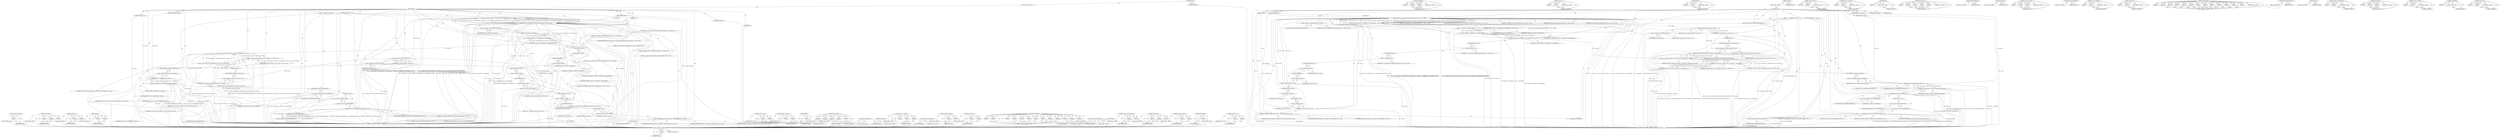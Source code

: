 digraph "&lt;operator&gt;.cast" {
vulnerable_230 [label=<(METHOD,&lt;operator&gt;.addressOf)>];
vulnerable_231 [label=<(PARAM,p1)>];
vulnerable_232 [label=<(BLOCK,&lt;empty&gt;,&lt;empty&gt;)>];
vulnerable_233 [label=<(METHOD_RETURN,ANY)>];
vulnerable_207 [label=<(METHOD,createWebPage)>];
vulnerable_208 [label=<(PARAM,p1)>];
vulnerable_209 [label=<(PARAM,p2)>];
vulnerable_210 [label=<(PARAM,p3)>];
vulnerable_211 [label=<(BLOCK,&lt;empty&gt;,&lt;empty&gt;)>];
vulnerable_212 [label=<(METHOD_RETURN,ANY)>];
vulnerable_158 [label=<(METHOD,&lt;operator&gt;.or)>];
vulnerable_159 [label=<(PARAM,p1)>];
vulnerable_160 [label=<(PARAM,p2)>];
vulnerable_161 [label=<(BLOCK,&lt;empty&gt;,&lt;empty&gt;)>];
vulnerable_162 [label=<(METHOD_RETURN,ANY)>];
vulnerable_181 [label=<(METHOD,IsWindow)>];
vulnerable_182 [label=<(PARAM,p1)>];
vulnerable_183 [label=<(PARAM,p2)>];
vulnerable_184 [label=<(BLOCK,&lt;empty&gt;,&lt;empty&gt;)>];
vulnerable_185 [label=<(METHOD_RETURN,ANY)>];
vulnerable_6 [label=<(METHOD,&lt;global&gt;)<SUB>1</SUB>>];
vulnerable_7 [label=<(BLOCK,&lt;empty&gt;,&lt;empty&gt;)<SUB>1</SUB>>];
vulnerable_8 [label=<(METHOD,WebView)<SUB>1</SUB>>];
vulnerable_9 [label=<(PARAM,RECT rect)<SUB>1</SUB>>];
vulnerable_10 [label=<(PARAM,WebContext* context)<SUB>1</SUB>>];
vulnerable_11 [label=<(PARAM,WebPageGroup* pageGroup)<SUB>1</SUB>>];
vulnerable_12 [label=<(PARAM,HWND parentWindow)<SUB>1</SUB>>];
vulnerable_13 [label=<(BLOCK,{
     registerWebViewWindowClass();
 
    m_wi...,{
     registerWebViewWindowClass();
 
    m_wi...)<SUB>17</SUB>>];
vulnerable_14 [label=<(registerWebViewWindowClass,registerWebViewWindowClass())<SUB>18</SUB>>];
vulnerable_15 [label="<(&lt;operator&gt;.assignment,m_window = ::CreateWindowExW(0, kWebKit2WebView...)<SUB>20</SUB>>"];
vulnerable_16 [label="<(IDENTIFIER,m_window,m_window = ::CreateWindowExW(0, kWebKit2WebView...)<SUB>20</SUB>>"];
vulnerable_17 [label="<(CreateWindowExW,::CreateWindowExW(0, kWebKit2WebViewWindowClass...)<SUB>20</SUB>>"];
vulnerable_18 [label="<(&lt;operator&gt;.fieldAccess,::CreateWindowExW)<SUB>20</SUB>>"];
vulnerable_19 [label="<(LITERAL,&lt;global&gt;,::CreateWindowExW(0, kWebKit2WebViewWindowClass...)<SUB>20</SUB>>"];
vulnerable_20 [label=<(FIELD_IDENTIFIER,CreateWindowExW,CreateWindowExW)<SUB>20</SUB>>];
vulnerable_21 [label="<(LITERAL,0,::CreateWindowExW(0, kWebKit2WebViewWindowClass...)<SUB>20</SUB>>"];
vulnerable_22 [label="<(IDENTIFIER,kWebKit2WebViewWindowClassName,::CreateWindowExW(0, kWebKit2WebViewWindowClass...)<SUB>20</SUB>>"];
vulnerable_23 [label="<(LITERAL,0,::CreateWindowExW(0, kWebKit2WebViewWindowClass...)<SUB>20</SUB>>"];
vulnerable_24 [label=<(&lt;operator&gt;.or,WS_CHILD | WS_CLIPSIBLINGS | WS_CLIPCHILDREN | ...)<SUB>20</SUB>>];
vulnerable_25 [label=<(&lt;operator&gt;.or,WS_CHILD | WS_CLIPSIBLINGS | WS_CLIPCHILDREN)<SUB>20</SUB>>];
vulnerable_26 [label=<(&lt;operator&gt;.or,WS_CHILD | WS_CLIPSIBLINGS)<SUB>20</SUB>>];
vulnerable_27 [label=<(IDENTIFIER,WS_CHILD,WS_CHILD | WS_CLIPSIBLINGS)<SUB>20</SUB>>];
vulnerable_28 [label=<(IDENTIFIER,WS_CLIPSIBLINGS,WS_CHILD | WS_CLIPSIBLINGS)<SUB>20</SUB>>];
vulnerable_29 [label=<(IDENTIFIER,WS_CLIPCHILDREN,WS_CHILD | WS_CLIPSIBLINGS | WS_CLIPCHILDREN)<SUB>20</SUB>>];
vulnerable_30 [label=<(IDENTIFIER,WS_VISIBLE,WS_CHILD | WS_CLIPSIBLINGS | WS_CLIPCHILDREN | ...)<SUB>20</SUB>>];
vulnerable_31 [label=<(&lt;operator&gt;.fieldAccess,rect.top)<SUB>21</SUB>>];
vulnerable_32 [label="<(IDENTIFIER,rect,::CreateWindowExW(0, kWebKit2WebViewWindowClass...)<SUB>21</SUB>>"];
vulnerable_33 [label=<(FIELD_IDENTIFIER,top,top)<SUB>21</SUB>>];
vulnerable_34 [label=<(&lt;operator&gt;.fieldAccess,rect.left)<SUB>21</SUB>>];
vulnerable_35 [label="<(IDENTIFIER,rect,::CreateWindowExW(0, kWebKit2WebViewWindowClass...)<SUB>21</SUB>>"];
vulnerable_36 [label=<(FIELD_IDENTIFIER,left,left)<SUB>21</SUB>>];
vulnerable_37 [label=<(&lt;operator&gt;.subtraction,rect.right - rect.left)<SUB>21</SUB>>];
vulnerable_38 [label=<(&lt;operator&gt;.fieldAccess,rect.right)<SUB>21</SUB>>];
vulnerable_39 [label=<(IDENTIFIER,rect,rect.right - rect.left)<SUB>21</SUB>>];
vulnerable_40 [label=<(FIELD_IDENTIFIER,right,right)<SUB>21</SUB>>];
vulnerable_41 [label=<(&lt;operator&gt;.fieldAccess,rect.left)<SUB>21</SUB>>];
vulnerable_42 [label=<(IDENTIFIER,rect,rect.right - rect.left)<SUB>21</SUB>>];
vulnerable_43 [label=<(FIELD_IDENTIFIER,left,left)<SUB>21</SUB>>];
vulnerable_44 [label=<(&lt;operator&gt;.subtraction,rect.bottom - rect.top)<SUB>21</SUB>>];
vulnerable_45 [label=<(&lt;operator&gt;.fieldAccess,rect.bottom)<SUB>21</SUB>>];
vulnerable_46 [label=<(IDENTIFIER,rect,rect.bottom - rect.top)<SUB>21</SUB>>];
vulnerable_47 [label=<(FIELD_IDENTIFIER,bottom,bottom)<SUB>21</SUB>>];
vulnerable_48 [label=<(&lt;operator&gt;.fieldAccess,rect.top)<SUB>21</SUB>>];
vulnerable_49 [label=<(IDENTIFIER,rect,rect.bottom - rect.top)<SUB>21</SUB>>];
vulnerable_50 [label=<(FIELD_IDENTIFIER,top,top)<SUB>21</SUB>>];
vulnerable_51 [label="<(&lt;operator&gt;.conditional,parentWindow ? parentWindow : HWND_MESSAGE)<SUB>21</SUB>>"];
vulnerable_52 [label="<(IDENTIFIER,parentWindow,parentWindow ? parentWindow : HWND_MESSAGE)<SUB>21</SUB>>"];
vulnerable_53 [label="<(IDENTIFIER,parentWindow,parentWindow ? parentWindow : HWND_MESSAGE)<SUB>21</SUB>>"];
vulnerable_54 [label="<(IDENTIFIER,HWND_MESSAGE,parentWindow ? parentWindow : HWND_MESSAGE)<SUB>21</SUB>>"];
vulnerable_55 [label="<(LITERAL,0,::CreateWindowExW(0, kWebKit2WebViewWindowClass...)<SUB>21</SUB>>"];
vulnerable_56 [label=<(instanceHandle,instanceHandle())<SUB>21</SUB>>];
vulnerable_57 [label="<(LITERAL,this,::CreateWindowExW(0, kWebKit2WebViewWindowClass...)<SUB>21</SUB>>"];
vulnerable_58 [label="<(ASSERT,ASSERT(::IsWindow(m_window)))<SUB>22</SUB>>"];
vulnerable_59 [label="<(IsWindow,::IsWindow(m_window))<SUB>22</SUB>>"];
vulnerable_60 [label="<(&lt;operator&gt;.fieldAccess,::IsWindow)<SUB>22</SUB>>"];
vulnerable_61 [label="<(LITERAL,&lt;global&gt;,::IsWindow(m_window))<SUB>22</SUB>>"];
vulnerable_62 [label=<(FIELD_IDENTIFIER,IsWindow,IsWindow)<SUB>22</SUB>>];
vulnerable_63 [label="<(IDENTIFIER,m_window,::IsWindow(m_window))<SUB>22</SUB>>"];
vulnerable_64 [label="<(ASSERT,ASSERT(m_isVisible == static_cast&lt;bool&gt;(::GetWi...)<SUB>23</SUB>>"];
vulnerable_65 [label="<(&lt;operator&gt;.equals,m_isVisible == static_cast&lt;bool&gt;(::GetWindowLon...)<SUB>23</SUB>>"];
vulnerable_66 [label="<(IDENTIFIER,m_isVisible,m_isVisible == static_cast&lt;bool&gt;(::GetWindowLon...)<SUB>23</SUB>>"];
vulnerable_67 [label="<(&lt;operator&gt;.cast,static_cast&lt;bool&gt;(::GetWindowLong(m_window, GWL...)<SUB>23</SUB>>"];
vulnerable_68 [label=<(UNKNOWN,bool,bool)<SUB>23</SUB>>];
vulnerable_69 [label="<(&lt;operator&gt;.and,::GetWindowLong(m_window, GWL_STYLE) &amp; WS_VISIBLE)<SUB>23</SUB>>"];
vulnerable_70 [label="<(GetWindowLong,::GetWindowLong(m_window, GWL_STYLE))<SUB>23</SUB>>"];
vulnerable_71 [label="<(&lt;operator&gt;.fieldAccess,::GetWindowLong)<SUB>23</SUB>>"];
vulnerable_72 [label="<(LITERAL,&lt;global&gt;,::GetWindowLong(m_window, GWL_STYLE))<SUB>23</SUB>>"];
vulnerable_73 [label=<(FIELD_IDENTIFIER,GetWindowLong,GetWindowLong)<SUB>23</SUB>>];
vulnerable_74 [label="<(IDENTIFIER,m_window,::GetWindowLong(m_window, GWL_STYLE))<SUB>23</SUB>>"];
vulnerable_75 [label="<(IDENTIFIER,GWL_STYLE,::GetWindowLong(m_window, GWL_STYLE))<SUB>23</SUB>>"];
vulnerable_76 [label="<(IDENTIFIER,WS_VISIBLE,::GetWindowLong(m_window, GWL_STYLE) &amp; WS_VISIBLE)<SUB>23</SUB>>"];
vulnerable_77 [label=<(&lt;operator&gt;.assignment,m_page = context-&gt;createWebPage(this, pageGroup))<SUB>25</SUB>>];
vulnerable_78 [label=<(IDENTIFIER,m_page,m_page = context-&gt;createWebPage(this, pageGroup))<SUB>25</SUB>>];
vulnerable_79 [label=<(createWebPage,context-&gt;createWebPage(this, pageGroup))<SUB>25</SUB>>];
vulnerable_80 [label=<(&lt;operator&gt;.indirectFieldAccess,context-&gt;createWebPage)<SUB>25</SUB>>];
vulnerable_81 [label=<(IDENTIFIER,context,context-&gt;createWebPage(this, pageGroup))<SUB>25</SUB>>];
vulnerable_82 [label=<(FIELD_IDENTIFIER,createWebPage,createWebPage)<SUB>25</SUB>>];
vulnerable_83 [label=<(LITERAL,this,context-&gt;createWebPage(this, pageGroup))<SUB>25</SUB>>];
vulnerable_84 [label=<(IDENTIFIER,pageGroup,context-&gt;createWebPage(this, pageGroup))<SUB>25</SUB>>];
vulnerable_85 [label=<(initializeWebPage,m_page-&gt;initializeWebPage())<SUB>26</SUB>>];
vulnerable_86 [label=<(&lt;operator&gt;.indirectFieldAccess,m_page-&gt;initializeWebPage)<SUB>26</SUB>>];
vulnerable_87 [label=<(IDENTIFIER,m_page,m_page-&gt;initializeWebPage())<SUB>26</SUB>>];
vulnerable_88 [label=<(FIELD_IDENTIFIER,initializeWebPage,initializeWebPage)<SUB>26</SUB>>];
vulnerable_89 [label=<(CoCreateInstance,CoCreateInstance(CLSID_DragDropHelper, 0, CLSCT...)<SUB>28</SUB>>];
vulnerable_90 [label=<(IDENTIFIER,CLSID_DragDropHelper,CoCreateInstance(CLSID_DragDropHelper, 0, CLSCT...)<SUB>28</SUB>>];
vulnerable_91 [label=<(LITERAL,0,CoCreateInstance(CLSID_DragDropHelper, 0, CLSCT...)<SUB>28</SUB>>];
vulnerable_92 [label=<(IDENTIFIER,CLSCTX_INPROC_SERVER,CoCreateInstance(CLSID_DragDropHelper, 0, CLSCT...)<SUB>28</SUB>>];
vulnerable_93 [label=<(IDENTIFIER,IID_IDropTargetHelper,CoCreateInstance(CLSID_DragDropHelper, 0, CLSCT...)<SUB>28</SUB>>];
vulnerable_94 [label=<(&lt;operator&gt;.cast,(void**)&amp;m_dropTargetHelper)<SUB>28</SUB>>];
vulnerable_95 [label=<(UNKNOWN,void**,void**)<SUB>28</SUB>>];
vulnerable_96 [label=<(&lt;operator&gt;.addressOf,&amp;m_dropTargetHelper)<SUB>28</SUB>>];
vulnerable_97 [label=<(IDENTIFIER,m_dropTargetHelper,(void**)&amp;m_dropTargetHelper)<SUB>28</SUB>>];
vulnerable_98 [label=<(initializeToolTipWindow,initializeToolTipWindow())<SUB>30</SUB>>];
vulnerable_99 [label=<(windowAncestryDidChange,windowAncestryDidChange())<SUB>32</SUB>>];
vulnerable_100 [label=<(MODIFIER,CONSTRUCTOR)>];
vulnerable_101 [label=<(MODIFIER,PUBLIC)>];
vulnerable_102 [label=<(METHOD_RETURN,WebView.WebView)<SUB>1</SUB>>];
vulnerable_104 [label=<(METHOD_RETURN,ANY)<SUB>1</SUB>>];
vulnerable_186 [label=<(METHOD,&lt;operator&gt;.equals)>];
vulnerable_187 [label=<(PARAM,p1)>];
vulnerable_188 [label=<(PARAM,p2)>];
vulnerable_189 [label=<(BLOCK,&lt;empty&gt;,&lt;empty&gt;)>];
vulnerable_190 [label=<(METHOD_RETURN,ANY)>];
vulnerable_132 [label=<(METHOD,&lt;operator&gt;.assignment)>];
vulnerable_133 [label=<(PARAM,p1)>];
vulnerable_134 [label=<(PARAM,p2)>];
vulnerable_135 [label=<(BLOCK,&lt;empty&gt;,&lt;empty&gt;)>];
vulnerable_136 [label=<(METHOD_RETURN,ANY)>];
vulnerable_177 [label=<(METHOD,ASSERT)>];
vulnerable_178 [label=<(PARAM,p1)>];
vulnerable_179 [label=<(BLOCK,&lt;empty&gt;,&lt;empty&gt;)>];
vulnerable_180 [label=<(METHOD_RETURN,ANY)>];
vulnerable_222 [label=<(METHOD,CoCreateInstance)>];
vulnerable_223 [label=<(PARAM,p1)>];
vulnerable_224 [label=<(PARAM,p2)>];
vulnerable_225 [label=<(PARAM,p3)>];
vulnerable_226 [label=<(PARAM,p4)>];
vulnerable_227 [label=<(PARAM,p5)>];
vulnerable_228 [label=<(BLOCK,&lt;empty&gt;,&lt;empty&gt;)>];
vulnerable_229 [label=<(METHOD_RETURN,ANY)>];
vulnerable_234 [label=<(METHOD,initializeToolTipWindow)>];
vulnerable_235 [label=<(BLOCK,&lt;empty&gt;,&lt;empty&gt;)>];
vulnerable_236 [label=<(METHOD_RETURN,ANY)>];
vulnerable_174 [label=<(METHOD,instanceHandle)>];
vulnerable_175 [label=<(BLOCK,&lt;empty&gt;,&lt;empty&gt;)>];
vulnerable_176 [label=<(METHOD_RETURN,ANY)>];
vulnerable_168 [label=<(METHOD,&lt;operator&gt;.conditional)>];
vulnerable_169 [label=<(PARAM,p1)>];
vulnerable_170 [label=<(PARAM,p2)>];
vulnerable_171 [label=<(PARAM,p3)>];
vulnerable_172 [label=<(BLOCK,&lt;empty&gt;,&lt;empty&gt;)>];
vulnerable_173 [label=<(METHOD_RETURN,ANY)>];
vulnerable_237 [label=<(METHOD,windowAncestryDidChange)>];
vulnerable_238 [label=<(BLOCK,&lt;empty&gt;,&lt;empty&gt;)>];
vulnerable_239 [label=<(METHOD_RETURN,ANY)>];
vulnerable_153 [label=<(METHOD,&lt;operator&gt;.fieldAccess)>];
vulnerable_154 [label=<(PARAM,p1)>];
vulnerable_155 [label=<(PARAM,p2)>];
vulnerable_156 [label=<(BLOCK,&lt;empty&gt;,&lt;empty&gt;)>];
vulnerable_157 [label=<(METHOD_RETURN,ANY)>];
vulnerable_196 [label=<(METHOD,&lt;operator&gt;.and)>];
vulnerable_197 [label=<(PARAM,p1)>];
vulnerable_198 [label=<(PARAM,p2)>];
vulnerable_199 [label=<(BLOCK,&lt;empty&gt;,&lt;empty&gt;)>];
vulnerable_200 [label=<(METHOD_RETURN,ANY)>];
vulnerable_137 [label=<(METHOD,CreateWindowExW)>];
vulnerable_138 [label=<(PARAM,p1)>];
vulnerable_139 [label=<(PARAM,p2)>];
vulnerable_140 [label=<(PARAM,p3)>];
vulnerable_141 [label=<(PARAM,p4)>];
vulnerable_142 [label=<(PARAM,p5)>];
vulnerable_143 [label=<(PARAM,p6)>];
vulnerable_144 [label=<(PARAM,p7)>];
vulnerable_145 [label=<(PARAM,p8)>];
vulnerable_146 [label=<(PARAM,p9)>];
vulnerable_147 [label=<(PARAM,p10)>];
vulnerable_148 [label=<(PARAM,p11)>];
vulnerable_149 [label=<(PARAM,p12)>];
vulnerable_150 [label=<(PARAM,p13)>];
vulnerable_151 [label=<(BLOCK,&lt;empty&gt;,&lt;empty&gt;)>];
vulnerable_152 [label=<(METHOD_RETURN,ANY)>];
vulnerable_129 [label=<(METHOD,registerWebViewWindowClass)>];
vulnerable_130 [label=<(BLOCK,&lt;empty&gt;,&lt;empty&gt;)>];
vulnerable_131 [label=<(METHOD_RETURN,ANY)>];
vulnerable_123 [label=<(METHOD,&lt;global&gt;)<SUB>1</SUB>>];
vulnerable_124 [label=<(BLOCK,&lt;empty&gt;,&lt;empty&gt;)>];
vulnerable_125 [label=<(METHOD_RETURN,ANY)>];
vulnerable_213 [label=<(METHOD,&lt;operator&gt;.indirectFieldAccess)>];
vulnerable_214 [label=<(PARAM,p1)>];
vulnerable_215 [label=<(PARAM,p2)>];
vulnerable_216 [label=<(BLOCK,&lt;empty&gt;,&lt;empty&gt;)>];
vulnerable_217 [label=<(METHOD_RETURN,ANY)>];
vulnerable_201 [label=<(METHOD,GetWindowLong)>];
vulnerable_202 [label=<(PARAM,p1)>];
vulnerable_203 [label=<(PARAM,p2)>];
vulnerable_204 [label=<(PARAM,p3)>];
vulnerable_205 [label=<(BLOCK,&lt;empty&gt;,&lt;empty&gt;)>];
vulnerable_206 [label=<(METHOD_RETURN,ANY)>];
vulnerable_163 [label=<(METHOD,&lt;operator&gt;.subtraction)>];
vulnerable_164 [label=<(PARAM,p1)>];
vulnerable_165 [label=<(PARAM,p2)>];
vulnerable_166 [label=<(BLOCK,&lt;empty&gt;,&lt;empty&gt;)>];
vulnerable_167 [label=<(METHOD_RETURN,ANY)>];
vulnerable_218 [label=<(METHOD,initializeWebPage)>];
vulnerable_219 [label=<(PARAM,p1)>];
vulnerable_220 [label=<(BLOCK,&lt;empty&gt;,&lt;empty&gt;)>];
vulnerable_221 [label=<(METHOD_RETURN,ANY)>];
vulnerable_191 [label=<(METHOD,&lt;operator&gt;.cast)>];
vulnerable_192 [label=<(PARAM,p1)>];
vulnerable_193 [label=<(PARAM,p2)>];
vulnerable_194 [label=<(BLOCK,&lt;empty&gt;,&lt;empty&gt;)>];
vulnerable_195 [label=<(METHOD_RETURN,ANY)>];
fixed_230 [label=<(METHOD,&lt;operator&gt;.addressOf)>];
fixed_231 [label=<(PARAM,p1)>];
fixed_232 [label=<(BLOCK,&lt;empty&gt;,&lt;empty&gt;)>];
fixed_233 [label=<(METHOD_RETURN,ANY)>];
fixed_207 [label=<(METHOD,createWebPage)>];
fixed_208 [label=<(PARAM,p1)>];
fixed_209 [label=<(PARAM,p2)>];
fixed_210 [label=<(PARAM,p3)>];
fixed_211 [label=<(BLOCK,&lt;empty&gt;,&lt;empty&gt;)>];
fixed_212 [label=<(METHOD_RETURN,ANY)>];
fixed_158 [label=<(METHOD,&lt;operator&gt;.or)>];
fixed_159 [label=<(PARAM,p1)>];
fixed_160 [label=<(PARAM,p2)>];
fixed_161 [label=<(BLOCK,&lt;empty&gt;,&lt;empty&gt;)>];
fixed_162 [label=<(METHOD_RETURN,ANY)>];
fixed_181 [label=<(METHOD,IsWindow)>];
fixed_182 [label=<(PARAM,p1)>];
fixed_183 [label=<(PARAM,p2)>];
fixed_184 [label=<(BLOCK,&lt;empty&gt;,&lt;empty&gt;)>];
fixed_185 [label=<(METHOD_RETURN,ANY)>];
fixed_6 [label=<(METHOD,&lt;global&gt;)<SUB>1</SUB>>];
fixed_7 [label=<(BLOCK,&lt;empty&gt;,&lt;empty&gt;)<SUB>1</SUB>>];
fixed_8 [label=<(METHOD,WebView)<SUB>1</SUB>>];
fixed_9 [label=<(PARAM,RECT rect)<SUB>1</SUB>>];
fixed_10 [label=<(PARAM,WebContext* context)<SUB>1</SUB>>];
fixed_11 [label=<(PARAM,WebPageGroup* pageGroup)<SUB>1</SUB>>];
fixed_12 [label=<(PARAM,HWND parentWindow)<SUB>1</SUB>>];
fixed_13 [label=<(BLOCK,{
     registerWebViewWindowClass();
 
    m_wi...,{
     registerWebViewWindowClass();
 
    m_wi...)<SUB>18</SUB>>];
fixed_14 [label=<(registerWebViewWindowClass,registerWebViewWindowClass())<SUB>19</SUB>>];
fixed_15 [label="<(&lt;operator&gt;.assignment,m_window = ::CreateWindowExW(0, kWebKit2WebView...)<SUB>21</SUB>>"];
fixed_16 [label="<(IDENTIFIER,m_window,m_window = ::CreateWindowExW(0, kWebKit2WebView...)<SUB>21</SUB>>"];
fixed_17 [label="<(CreateWindowExW,::CreateWindowExW(0, kWebKit2WebViewWindowClass...)<SUB>21</SUB>>"];
fixed_18 [label="<(&lt;operator&gt;.fieldAccess,::CreateWindowExW)<SUB>21</SUB>>"];
fixed_19 [label="<(LITERAL,&lt;global&gt;,::CreateWindowExW(0, kWebKit2WebViewWindowClass...)<SUB>21</SUB>>"];
fixed_20 [label=<(FIELD_IDENTIFIER,CreateWindowExW,CreateWindowExW)<SUB>21</SUB>>];
fixed_21 [label="<(LITERAL,0,::CreateWindowExW(0, kWebKit2WebViewWindowClass...)<SUB>21</SUB>>"];
fixed_22 [label="<(IDENTIFIER,kWebKit2WebViewWindowClassName,::CreateWindowExW(0, kWebKit2WebViewWindowClass...)<SUB>21</SUB>>"];
fixed_23 [label="<(LITERAL,0,::CreateWindowExW(0, kWebKit2WebViewWindowClass...)<SUB>21</SUB>>"];
fixed_24 [label=<(&lt;operator&gt;.or,WS_CHILD | WS_CLIPSIBLINGS | WS_CLIPCHILDREN | ...)<SUB>21</SUB>>];
fixed_25 [label=<(&lt;operator&gt;.or,WS_CHILD | WS_CLIPSIBLINGS | WS_CLIPCHILDREN)<SUB>21</SUB>>];
fixed_26 [label=<(&lt;operator&gt;.or,WS_CHILD | WS_CLIPSIBLINGS)<SUB>21</SUB>>];
fixed_27 [label=<(IDENTIFIER,WS_CHILD,WS_CHILD | WS_CLIPSIBLINGS)<SUB>21</SUB>>];
fixed_28 [label=<(IDENTIFIER,WS_CLIPSIBLINGS,WS_CHILD | WS_CLIPSIBLINGS)<SUB>21</SUB>>];
fixed_29 [label=<(IDENTIFIER,WS_CLIPCHILDREN,WS_CHILD | WS_CLIPSIBLINGS | WS_CLIPCHILDREN)<SUB>21</SUB>>];
fixed_30 [label=<(IDENTIFIER,WS_VISIBLE,WS_CHILD | WS_CLIPSIBLINGS | WS_CLIPCHILDREN | ...)<SUB>21</SUB>>];
fixed_31 [label=<(&lt;operator&gt;.fieldAccess,rect.top)<SUB>22</SUB>>];
fixed_32 [label="<(IDENTIFIER,rect,::CreateWindowExW(0, kWebKit2WebViewWindowClass...)<SUB>22</SUB>>"];
fixed_33 [label=<(FIELD_IDENTIFIER,top,top)<SUB>22</SUB>>];
fixed_34 [label=<(&lt;operator&gt;.fieldAccess,rect.left)<SUB>22</SUB>>];
fixed_35 [label="<(IDENTIFIER,rect,::CreateWindowExW(0, kWebKit2WebViewWindowClass...)<SUB>22</SUB>>"];
fixed_36 [label=<(FIELD_IDENTIFIER,left,left)<SUB>22</SUB>>];
fixed_37 [label=<(&lt;operator&gt;.subtraction,rect.right - rect.left)<SUB>22</SUB>>];
fixed_38 [label=<(&lt;operator&gt;.fieldAccess,rect.right)<SUB>22</SUB>>];
fixed_39 [label=<(IDENTIFIER,rect,rect.right - rect.left)<SUB>22</SUB>>];
fixed_40 [label=<(FIELD_IDENTIFIER,right,right)<SUB>22</SUB>>];
fixed_41 [label=<(&lt;operator&gt;.fieldAccess,rect.left)<SUB>22</SUB>>];
fixed_42 [label=<(IDENTIFIER,rect,rect.right - rect.left)<SUB>22</SUB>>];
fixed_43 [label=<(FIELD_IDENTIFIER,left,left)<SUB>22</SUB>>];
fixed_44 [label=<(&lt;operator&gt;.subtraction,rect.bottom - rect.top)<SUB>22</SUB>>];
fixed_45 [label=<(&lt;operator&gt;.fieldAccess,rect.bottom)<SUB>22</SUB>>];
fixed_46 [label=<(IDENTIFIER,rect,rect.bottom - rect.top)<SUB>22</SUB>>];
fixed_47 [label=<(FIELD_IDENTIFIER,bottom,bottom)<SUB>22</SUB>>];
fixed_48 [label=<(&lt;operator&gt;.fieldAccess,rect.top)<SUB>22</SUB>>];
fixed_49 [label=<(IDENTIFIER,rect,rect.bottom - rect.top)<SUB>22</SUB>>];
fixed_50 [label=<(FIELD_IDENTIFIER,top,top)<SUB>22</SUB>>];
fixed_51 [label="<(&lt;operator&gt;.conditional,parentWindow ? parentWindow : HWND_MESSAGE)<SUB>22</SUB>>"];
fixed_52 [label="<(IDENTIFIER,parentWindow,parentWindow ? parentWindow : HWND_MESSAGE)<SUB>22</SUB>>"];
fixed_53 [label="<(IDENTIFIER,parentWindow,parentWindow ? parentWindow : HWND_MESSAGE)<SUB>22</SUB>>"];
fixed_54 [label="<(IDENTIFIER,HWND_MESSAGE,parentWindow ? parentWindow : HWND_MESSAGE)<SUB>22</SUB>>"];
fixed_55 [label="<(LITERAL,0,::CreateWindowExW(0, kWebKit2WebViewWindowClass...)<SUB>22</SUB>>"];
fixed_56 [label=<(instanceHandle,instanceHandle())<SUB>22</SUB>>];
fixed_57 [label="<(LITERAL,this,::CreateWindowExW(0, kWebKit2WebViewWindowClass...)<SUB>22</SUB>>"];
fixed_58 [label="<(ASSERT,ASSERT(::IsWindow(m_window)))<SUB>23</SUB>>"];
fixed_59 [label="<(IsWindow,::IsWindow(m_window))<SUB>23</SUB>>"];
fixed_60 [label="<(&lt;operator&gt;.fieldAccess,::IsWindow)<SUB>23</SUB>>"];
fixed_61 [label="<(LITERAL,&lt;global&gt;,::IsWindow(m_window))<SUB>23</SUB>>"];
fixed_62 [label=<(FIELD_IDENTIFIER,IsWindow,IsWindow)<SUB>23</SUB>>];
fixed_63 [label="<(IDENTIFIER,m_window,::IsWindow(m_window))<SUB>23</SUB>>"];
fixed_64 [label="<(ASSERT,ASSERT(m_isVisible == static_cast&lt;bool&gt;(::GetWi...)<SUB>24</SUB>>"];
fixed_65 [label="<(&lt;operator&gt;.equals,m_isVisible == static_cast&lt;bool&gt;(::GetWindowLon...)<SUB>24</SUB>>"];
fixed_66 [label="<(IDENTIFIER,m_isVisible,m_isVisible == static_cast&lt;bool&gt;(::GetWindowLon...)<SUB>24</SUB>>"];
fixed_67 [label="<(&lt;operator&gt;.cast,static_cast&lt;bool&gt;(::GetWindowLong(m_window, GWL...)<SUB>24</SUB>>"];
fixed_68 [label=<(UNKNOWN,bool,bool)<SUB>24</SUB>>];
fixed_69 [label="<(&lt;operator&gt;.and,::GetWindowLong(m_window, GWL_STYLE) &amp; WS_VISIBLE)<SUB>24</SUB>>"];
fixed_70 [label="<(GetWindowLong,::GetWindowLong(m_window, GWL_STYLE))<SUB>24</SUB>>"];
fixed_71 [label="<(&lt;operator&gt;.fieldAccess,::GetWindowLong)<SUB>24</SUB>>"];
fixed_72 [label="<(LITERAL,&lt;global&gt;,::GetWindowLong(m_window, GWL_STYLE))<SUB>24</SUB>>"];
fixed_73 [label=<(FIELD_IDENTIFIER,GetWindowLong,GetWindowLong)<SUB>24</SUB>>];
fixed_74 [label="<(IDENTIFIER,m_window,::GetWindowLong(m_window, GWL_STYLE))<SUB>24</SUB>>"];
fixed_75 [label="<(IDENTIFIER,GWL_STYLE,::GetWindowLong(m_window, GWL_STYLE))<SUB>24</SUB>>"];
fixed_76 [label="<(IDENTIFIER,WS_VISIBLE,::GetWindowLong(m_window, GWL_STYLE) &amp; WS_VISIBLE)<SUB>24</SUB>>"];
fixed_77 [label=<(&lt;operator&gt;.assignment,m_page = context-&gt;createWebPage(this, pageGroup))<SUB>26</SUB>>];
fixed_78 [label=<(IDENTIFIER,m_page,m_page = context-&gt;createWebPage(this, pageGroup))<SUB>26</SUB>>];
fixed_79 [label=<(createWebPage,context-&gt;createWebPage(this, pageGroup))<SUB>26</SUB>>];
fixed_80 [label=<(&lt;operator&gt;.indirectFieldAccess,context-&gt;createWebPage)<SUB>26</SUB>>];
fixed_81 [label=<(IDENTIFIER,context,context-&gt;createWebPage(this, pageGroup))<SUB>26</SUB>>];
fixed_82 [label=<(FIELD_IDENTIFIER,createWebPage,createWebPage)<SUB>26</SUB>>];
fixed_83 [label=<(LITERAL,this,context-&gt;createWebPage(this, pageGroup))<SUB>26</SUB>>];
fixed_84 [label=<(IDENTIFIER,pageGroup,context-&gt;createWebPage(this, pageGroup))<SUB>26</SUB>>];
fixed_85 [label=<(initializeWebPage,m_page-&gt;initializeWebPage())<SUB>27</SUB>>];
fixed_86 [label=<(&lt;operator&gt;.indirectFieldAccess,m_page-&gt;initializeWebPage)<SUB>27</SUB>>];
fixed_87 [label=<(IDENTIFIER,m_page,m_page-&gt;initializeWebPage())<SUB>27</SUB>>];
fixed_88 [label=<(FIELD_IDENTIFIER,initializeWebPage,initializeWebPage)<SUB>27</SUB>>];
fixed_89 [label=<(CoCreateInstance,CoCreateInstance(CLSID_DragDropHelper, 0, CLSCT...)<SUB>29</SUB>>];
fixed_90 [label=<(IDENTIFIER,CLSID_DragDropHelper,CoCreateInstance(CLSID_DragDropHelper, 0, CLSCT...)<SUB>29</SUB>>];
fixed_91 [label=<(LITERAL,0,CoCreateInstance(CLSID_DragDropHelper, 0, CLSCT...)<SUB>29</SUB>>];
fixed_92 [label=<(IDENTIFIER,CLSCTX_INPROC_SERVER,CoCreateInstance(CLSID_DragDropHelper, 0, CLSCT...)<SUB>29</SUB>>];
fixed_93 [label=<(IDENTIFIER,IID_IDropTargetHelper,CoCreateInstance(CLSID_DragDropHelper, 0, CLSCT...)<SUB>29</SUB>>];
fixed_94 [label=<(&lt;operator&gt;.cast,(void**)&amp;m_dropTargetHelper)<SUB>29</SUB>>];
fixed_95 [label=<(UNKNOWN,void**,void**)<SUB>29</SUB>>];
fixed_96 [label=<(&lt;operator&gt;.addressOf,&amp;m_dropTargetHelper)<SUB>29</SUB>>];
fixed_97 [label=<(IDENTIFIER,m_dropTargetHelper,(void**)&amp;m_dropTargetHelper)<SUB>29</SUB>>];
fixed_98 [label=<(initializeToolTipWindow,initializeToolTipWindow())<SUB>31</SUB>>];
fixed_99 [label=<(windowAncestryDidChange,windowAncestryDidChange())<SUB>33</SUB>>];
fixed_100 [label=<(MODIFIER,CONSTRUCTOR)>];
fixed_101 [label=<(MODIFIER,PUBLIC)>];
fixed_102 [label=<(METHOD_RETURN,WebView.WebView)<SUB>1</SUB>>];
fixed_104 [label=<(METHOD_RETURN,ANY)<SUB>1</SUB>>];
fixed_186 [label=<(METHOD,&lt;operator&gt;.equals)>];
fixed_187 [label=<(PARAM,p1)>];
fixed_188 [label=<(PARAM,p2)>];
fixed_189 [label=<(BLOCK,&lt;empty&gt;,&lt;empty&gt;)>];
fixed_190 [label=<(METHOD_RETURN,ANY)>];
fixed_132 [label=<(METHOD,&lt;operator&gt;.assignment)>];
fixed_133 [label=<(PARAM,p1)>];
fixed_134 [label=<(PARAM,p2)>];
fixed_135 [label=<(BLOCK,&lt;empty&gt;,&lt;empty&gt;)>];
fixed_136 [label=<(METHOD_RETURN,ANY)>];
fixed_177 [label=<(METHOD,ASSERT)>];
fixed_178 [label=<(PARAM,p1)>];
fixed_179 [label=<(BLOCK,&lt;empty&gt;,&lt;empty&gt;)>];
fixed_180 [label=<(METHOD_RETURN,ANY)>];
fixed_222 [label=<(METHOD,CoCreateInstance)>];
fixed_223 [label=<(PARAM,p1)>];
fixed_224 [label=<(PARAM,p2)>];
fixed_225 [label=<(PARAM,p3)>];
fixed_226 [label=<(PARAM,p4)>];
fixed_227 [label=<(PARAM,p5)>];
fixed_228 [label=<(BLOCK,&lt;empty&gt;,&lt;empty&gt;)>];
fixed_229 [label=<(METHOD_RETURN,ANY)>];
fixed_234 [label=<(METHOD,initializeToolTipWindow)>];
fixed_235 [label=<(BLOCK,&lt;empty&gt;,&lt;empty&gt;)>];
fixed_236 [label=<(METHOD_RETURN,ANY)>];
fixed_174 [label=<(METHOD,instanceHandle)>];
fixed_175 [label=<(BLOCK,&lt;empty&gt;,&lt;empty&gt;)>];
fixed_176 [label=<(METHOD_RETURN,ANY)>];
fixed_168 [label=<(METHOD,&lt;operator&gt;.conditional)>];
fixed_169 [label=<(PARAM,p1)>];
fixed_170 [label=<(PARAM,p2)>];
fixed_171 [label=<(PARAM,p3)>];
fixed_172 [label=<(BLOCK,&lt;empty&gt;,&lt;empty&gt;)>];
fixed_173 [label=<(METHOD_RETURN,ANY)>];
fixed_237 [label=<(METHOD,windowAncestryDidChange)>];
fixed_238 [label=<(BLOCK,&lt;empty&gt;,&lt;empty&gt;)>];
fixed_239 [label=<(METHOD_RETURN,ANY)>];
fixed_153 [label=<(METHOD,&lt;operator&gt;.fieldAccess)>];
fixed_154 [label=<(PARAM,p1)>];
fixed_155 [label=<(PARAM,p2)>];
fixed_156 [label=<(BLOCK,&lt;empty&gt;,&lt;empty&gt;)>];
fixed_157 [label=<(METHOD_RETURN,ANY)>];
fixed_196 [label=<(METHOD,&lt;operator&gt;.and)>];
fixed_197 [label=<(PARAM,p1)>];
fixed_198 [label=<(PARAM,p2)>];
fixed_199 [label=<(BLOCK,&lt;empty&gt;,&lt;empty&gt;)>];
fixed_200 [label=<(METHOD_RETURN,ANY)>];
fixed_137 [label=<(METHOD,CreateWindowExW)>];
fixed_138 [label=<(PARAM,p1)>];
fixed_139 [label=<(PARAM,p2)>];
fixed_140 [label=<(PARAM,p3)>];
fixed_141 [label=<(PARAM,p4)>];
fixed_142 [label=<(PARAM,p5)>];
fixed_143 [label=<(PARAM,p6)>];
fixed_144 [label=<(PARAM,p7)>];
fixed_145 [label=<(PARAM,p8)>];
fixed_146 [label=<(PARAM,p9)>];
fixed_147 [label=<(PARAM,p10)>];
fixed_148 [label=<(PARAM,p11)>];
fixed_149 [label=<(PARAM,p12)>];
fixed_150 [label=<(PARAM,p13)>];
fixed_151 [label=<(BLOCK,&lt;empty&gt;,&lt;empty&gt;)>];
fixed_152 [label=<(METHOD_RETURN,ANY)>];
fixed_129 [label=<(METHOD,registerWebViewWindowClass)>];
fixed_130 [label=<(BLOCK,&lt;empty&gt;,&lt;empty&gt;)>];
fixed_131 [label=<(METHOD_RETURN,ANY)>];
fixed_123 [label=<(METHOD,&lt;global&gt;)<SUB>1</SUB>>];
fixed_124 [label=<(BLOCK,&lt;empty&gt;,&lt;empty&gt;)>];
fixed_125 [label=<(METHOD_RETURN,ANY)>];
fixed_213 [label=<(METHOD,&lt;operator&gt;.indirectFieldAccess)>];
fixed_214 [label=<(PARAM,p1)>];
fixed_215 [label=<(PARAM,p2)>];
fixed_216 [label=<(BLOCK,&lt;empty&gt;,&lt;empty&gt;)>];
fixed_217 [label=<(METHOD_RETURN,ANY)>];
fixed_201 [label=<(METHOD,GetWindowLong)>];
fixed_202 [label=<(PARAM,p1)>];
fixed_203 [label=<(PARAM,p2)>];
fixed_204 [label=<(PARAM,p3)>];
fixed_205 [label=<(BLOCK,&lt;empty&gt;,&lt;empty&gt;)>];
fixed_206 [label=<(METHOD_RETURN,ANY)>];
fixed_163 [label=<(METHOD,&lt;operator&gt;.subtraction)>];
fixed_164 [label=<(PARAM,p1)>];
fixed_165 [label=<(PARAM,p2)>];
fixed_166 [label=<(BLOCK,&lt;empty&gt;,&lt;empty&gt;)>];
fixed_167 [label=<(METHOD_RETURN,ANY)>];
fixed_218 [label=<(METHOD,initializeWebPage)>];
fixed_219 [label=<(PARAM,p1)>];
fixed_220 [label=<(BLOCK,&lt;empty&gt;,&lt;empty&gt;)>];
fixed_221 [label=<(METHOD_RETURN,ANY)>];
fixed_191 [label=<(METHOD,&lt;operator&gt;.cast)>];
fixed_192 [label=<(PARAM,p1)>];
fixed_193 [label=<(PARAM,p2)>];
fixed_194 [label=<(BLOCK,&lt;empty&gt;,&lt;empty&gt;)>];
fixed_195 [label=<(METHOD_RETURN,ANY)>];
vulnerable_230 -> vulnerable_231  [key=0, label="AST: "];
vulnerable_230 -> vulnerable_231  [key=1, label="DDG: "];
vulnerable_230 -> vulnerable_232  [key=0, label="AST: "];
vulnerable_230 -> vulnerable_233  [key=0, label="AST: "];
vulnerable_230 -> vulnerable_233  [key=1, label="CFG: "];
vulnerable_231 -> vulnerable_233  [key=0, label="DDG: p1"];
vulnerable_232 -> fixed_230  [key=0];
vulnerable_233 -> fixed_230  [key=0];
vulnerable_207 -> vulnerable_208  [key=0, label="AST: "];
vulnerable_207 -> vulnerable_208  [key=1, label="DDG: "];
vulnerable_207 -> vulnerable_211  [key=0, label="AST: "];
vulnerable_207 -> vulnerable_209  [key=0, label="AST: "];
vulnerable_207 -> vulnerable_209  [key=1, label="DDG: "];
vulnerable_207 -> vulnerable_212  [key=0, label="AST: "];
vulnerable_207 -> vulnerable_212  [key=1, label="CFG: "];
vulnerable_207 -> vulnerable_210  [key=0, label="AST: "];
vulnerable_207 -> vulnerable_210  [key=1, label="DDG: "];
vulnerable_208 -> vulnerable_212  [key=0, label="DDG: p1"];
vulnerable_209 -> vulnerable_212  [key=0, label="DDG: p2"];
vulnerable_210 -> vulnerable_212  [key=0, label="DDG: p3"];
vulnerable_211 -> fixed_230  [key=0];
vulnerable_212 -> fixed_230  [key=0];
vulnerable_158 -> vulnerable_159  [key=0, label="AST: "];
vulnerable_158 -> vulnerable_159  [key=1, label="DDG: "];
vulnerable_158 -> vulnerable_161  [key=0, label="AST: "];
vulnerable_158 -> vulnerable_160  [key=0, label="AST: "];
vulnerable_158 -> vulnerable_160  [key=1, label="DDG: "];
vulnerable_158 -> vulnerable_162  [key=0, label="AST: "];
vulnerable_158 -> vulnerable_162  [key=1, label="CFG: "];
vulnerable_159 -> vulnerable_162  [key=0, label="DDG: p1"];
vulnerable_160 -> vulnerable_162  [key=0, label="DDG: p2"];
vulnerable_161 -> fixed_230  [key=0];
vulnerable_162 -> fixed_230  [key=0];
vulnerable_181 -> vulnerable_182  [key=0, label="AST: "];
vulnerable_181 -> vulnerable_182  [key=1, label="DDG: "];
vulnerable_181 -> vulnerable_184  [key=0, label="AST: "];
vulnerable_181 -> vulnerable_183  [key=0, label="AST: "];
vulnerable_181 -> vulnerable_183  [key=1, label="DDG: "];
vulnerable_181 -> vulnerable_185  [key=0, label="AST: "];
vulnerable_181 -> vulnerable_185  [key=1, label="CFG: "];
vulnerable_182 -> vulnerable_185  [key=0, label="DDG: p1"];
vulnerable_183 -> vulnerable_185  [key=0, label="DDG: p2"];
vulnerable_184 -> fixed_230  [key=0];
vulnerable_185 -> fixed_230  [key=0];
vulnerable_6 -> vulnerable_7  [key=0, label="AST: "];
vulnerable_6 -> vulnerable_104  [key=0, label="AST: "];
vulnerable_6 -> vulnerable_104  [key=1, label="CFG: "];
vulnerable_7 -> vulnerable_8  [key=0, label="AST: "];
vulnerable_8 -> vulnerable_9  [key=0, label="AST: "];
vulnerable_8 -> vulnerable_9  [key=1, label="DDG: "];
vulnerable_8 -> vulnerable_10  [key=0, label="AST: "];
vulnerable_8 -> vulnerable_10  [key=1, label="DDG: "];
vulnerable_8 -> vulnerable_11  [key=0, label="AST: "];
vulnerable_8 -> vulnerable_11  [key=1, label="DDG: "];
vulnerable_8 -> vulnerable_12  [key=0, label="AST: "];
vulnerable_8 -> vulnerable_12  [key=1, label="DDG: "];
vulnerable_8 -> vulnerable_13  [key=0, label="AST: "];
vulnerable_8 -> vulnerable_100  [key=0, label="AST: "];
vulnerable_8 -> vulnerable_101  [key=0, label="AST: "];
vulnerable_8 -> vulnerable_102  [key=0, label="AST: "];
vulnerable_8 -> vulnerable_14  [key=0, label="CFG: "];
vulnerable_8 -> vulnerable_14  [key=1, label="DDG: "];
vulnerable_8 -> vulnerable_98  [key=0, label="DDG: "];
vulnerable_8 -> vulnerable_99  [key=0, label="DDG: "];
vulnerable_8 -> vulnerable_89  [key=0, label="DDG: "];
vulnerable_8 -> vulnerable_17  [key=0, label="DDG: "];
vulnerable_8 -> vulnerable_59  [key=0, label="DDG: "];
vulnerable_8 -> vulnerable_65  [key=0, label="DDG: "];
vulnerable_8 -> vulnerable_79  [key=0, label="DDG: "];
vulnerable_8 -> vulnerable_94  [key=0, label="DDG: "];
vulnerable_8 -> vulnerable_24  [key=0, label="DDG: "];
vulnerable_8 -> vulnerable_51  [key=0, label="DDG: "];
vulnerable_8 -> vulnerable_25  [key=0, label="DDG: "];
vulnerable_8 -> vulnerable_69  [key=0, label="DDG: "];
vulnerable_8 -> vulnerable_26  [key=0, label="DDG: "];
vulnerable_8 -> vulnerable_70  [key=0, label="DDG: "];
vulnerable_9 -> vulnerable_102  [key=0, label="DDG: rect"];
vulnerable_9 -> vulnerable_17  [key=0, label="DDG: rect"];
vulnerable_9 -> vulnerable_37  [key=0, label="DDG: rect"];
vulnerable_9 -> vulnerable_44  [key=0, label="DDG: rect"];
vulnerable_10 -> vulnerable_102  [key=0, label="DDG: context"];
vulnerable_10 -> vulnerable_79  [key=0, label="DDG: context"];
vulnerable_11 -> vulnerable_79  [key=0, label="DDG: pageGroup"];
vulnerable_12 -> vulnerable_17  [key=0, label="DDG: parentWindow"];
vulnerable_12 -> vulnerable_51  [key=0, label="DDG: parentWindow"];
vulnerable_13 -> vulnerable_14  [key=0, label="AST: "];
vulnerable_13 -> vulnerable_15  [key=0, label="AST: "];
vulnerable_13 -> vulnerable_58  [key=0, label="AST: "];
vulnerable_13 -> vulnerable_64  [key=0, label="AST: "];
vulnerable_13 -> vulnerable_77  [key=0, label="AST: "];
vulnerable_13 -> vulnerable_85  [key=0, label="AST: "];
vulnerable_13 -> vulnerable_89  [key=0, label="AST: "];
vulnerable_13 -> vulnerable_98  [key=0, label="AST: "];
vulnerable_13 -> vulnerable_99  [key=0, label="AST: "];
vulnerable_14 -> vulnerable_20  [key=0, label="CFG: "];
vulnerable_14 -> vulnerable_102  [key=0, label="DDG: registerWebViewWindowClass()"];
vulnerable_15 -> vulnerable_16  [key=0, label="AST: "];
vulnerable_15 -> vulnerable_17  [key=0, label="AST: "];
vulnerable_15 -> vulnerable_62  [key=0, label="CFG: "];
vulnerable_15 -> vulnerable_102  [key=0, label="DDG: ::CreateWindowExW(0, kWebKit2WebViewWindowClassName, 0, WS_CHILD | WS_CLIPSIBLINGS | WS_CLIPCHILDREN | WS_VISIBLE,
        rect.top, rect.left, rect.right - rect.left, rect.bottom - rect.top, parentWindow ? parentWindow : HWND_MESSAGE, 0, instanceHandle(), this)"];
vulnerable_15 -> vulnerable_102  [key=1, label="DDG: m_window = ::CreateWindowExW(0, kWebKit2WebViewWindowClassName, 0, WS_CHILD | WS_CLIPSIBLINGS | WS_CLIPCHILDREN | WS_VISIBLE,
        rect.top, rect.left, rect.right - rect.left, rect.bottom - rect.top, parentWindow ? parentWindow : HWND_MESSAGE, 0, instanceHandle(), this)"];
vulnerable_15 -> vulnerable_59  [key=0, label="DDG: m_window"];
vulnerable_16 -> fixed_230  [key=0];
vulnerable_17 -> vulnerable_18  [key=0, label="AST: "];
vulnerable_17 -> vulnerable_21  [key=0, label="AST: "];
vulnerable_17 -> vulnerable_22  [key=0, label="AST: "];
vulnerable_17 -> vulnerable_23  [key=0, label="AST: "];
vulnerable_17 -> vulnerable_24  [key=0, label="AST: "];
vulnerable_17 -> vulnerable_31  [key=0, label="AST: "];
vulnerable_17 -> vulnerable_34  [key=0, label="AST: "];
vulnerable_17 -> vulnerable_37  [key=0, label="AST: "];
vulnerable_17 -> vulnerable_44  [key=0, label="AST: "];
vulnerable_17 -> vulnerable_51  [key=0, label="AST: "];
vulnerable_17 -> vulnerable_55  [key=0, label="AST: "];
vulnerable_17 -> vulnerable_56  [key=0, label="AST: "];
vulnerable_17 -> vulnerable_57  [key=0, label="AST: "];
vulnerable_17 -> vulnerable_15  [key=0, label="CFG: "];
vulnerable_17 -> vulnerable_15  [key=1, label="DDG: instanceHandle()"];
vulnerable_17 -> vulnerable_15  [key=2, label="DDG: rect.bottom - rect.top"];
vulnerable_17 -> vulnerable_15  [key=3, label="DDG: this"];
vulnerable_17 -> vulnerable_15  [key=4, label="DDG: WS_CHILD | WS_CLIPSIBLINGS | WS_CLIPCHILDREN | WS_VISIBLE"];
vulnerable_17 -> vulnerable_15  [key=5, label="DDG: ::CreateWindowExW"];
vulnerable_17 -> vulnerable_15  [key=6, label="DDG: 0"];
vulnerable_17 -> vulnerable_15  [key=7, label="DDG: rect.left"];
vulnerable_17 -> vulnerable_15  [key=8, label="DDG: rect.top"];
vulnerable_17 -> vulnerable_15  [key=9, label="DDG: parentWindow ? parentWindow : HWND_MESSAGE"];
vulnerable_17 -> vulnerable_15  [key=10, label="DDG: rect.right - rect.left"];
vulnerable_17 -> vulnerable_15  [key=11, label="DDG: kWebKit2WebViewWindowClassName"];
vulnerable_17 -> vulnerable_102  [key=0, label="DDG: ::CreateWindowExW"];
vulnerable_17 -> vulnerable_102  [key=1, label="DDG: WS_CHILD | WS_CLIPSIBLINGS | WS_CLIPCHILDREN | WS_VISIBLE"];
vulnerable_17 -> vulnerable_102  [key=2, label="DDG: rect.top"];
vulnerable_17 -> vulnerable_102  [key=3, label="DDG: rect.left"];
vulnerable_17 -> vulnerable_102  [key=4, label="DDG: rect.right - rect.left"];
vulnerable_17 -> vulnerable_102  [key=5, label="DDG: rect.bottom - rect.top"];
vulnerable_17 -> vulnerable_102  [key=6, label="DDG: parentWindow ? parentWindow : HWND_MESSAGE"];
vulnerable_17 -> vulnerable_102  [key=7, label="DDG: instanceHandle()"];
vulnerable_17 -> vulnerable_102  [key=8, label="DDG: kWebKit2WebViewWindowClassName"];
vulnerable_18 -> vulnerable_19  [key=0, label="AST: "];
vulnerable_18 -> vulnerable_20  [key=0, label="AST: "];
vulnerable_18 -> vulnerable_26  [key=0, label="CFG: "];
vulnerable_19 -> fixed_230  [key=0];
vulnerable_20 -> vulnerable_18  [key=0, label="CFG: "];
vulnerable_21 -> fixed_230  [key=0];
vulnerable_22 -> fixed_230  [key=0];
vulnerable_23 -> fixed_230  [key=0];
vulnerable_24 -> vulnerable_25  [key=0, label="AST: "];
vulnerable_24 -> vulnerable_30  [key=0, label="AST: "];
vulnerable_24 -> vulnerable_33  [key=0, label="CFG: "];
vulnerable_24 -> vulnerable_102  [key=0, label="DDG: WS_CHILD | WS_CLIPSIBLINGS | WS_CLIPCHILDREN"];
vulnerable_24 -> vulnerable_17  [key=0, label="DDG: WS_CHILD | WS_CLIPSIBLINGS | WS_CLIPCHILDREN"];
vulnerable_24 -> vulnerable_17  [key=1, label="DDG: WS_VISIBLE"];
vulnerable_24 -> vulnerable_69  [key=0, label="DDG: WS_VISIBLE"];
vulnerable_25 -> vulnerable_26  [key=0, label="AST: "];
vulnerable_25 -> vulnerable_29  [key=0, label="AST: "];
vulnerable_25 -> vulnerable_24  [key=0, label="CFG: "];
vulnerable_25 -> vulnerable_24  [key=1, label="DDG: WS_CHILD | WS_CLIPSIBLINGS"];
vulnerable_25 -> vulnerable_24  [key=2, label="DDG: WS_CLIPCHILDREN"];
vulnerable_25 -> vulnerable_102  [key=0, label="DDG: WS_CHILD | WS_CLIPSIBLINGS"];
vulnerable_25 -> vulnerable_102  [key=1, label="DDG: WS_CLIPCHILDREN"];
vulnerable_26 -> vulnerable_27  [key=0, label="AST: "];
vulnerable_26 -> vulnerable_28  [key=0, label="AST: "];
vulnerable_26 -> vulnerable_25  [key=0, label="CFG: "];
vulnerable_26 -> vulnerable_25  [key=1, label="DDG: WS_CHILD"];
vulnerable_26 -> vulnerable_25  [key=2, label="DDG: WS_CLIPSIBLINGS"];
vulnerable_26 -> vulnerable_102  [key=0, label="DDG: WS_CLIPSIBLINGS"];
vulnerable_26 -> vulnerable_102  [key=1, label="DDG: WS_CHILD"];
vulnerable_27 -> fixed_230  [key=0];
vulnerable_28 -> fixed_230  [key=0];
vulnerable_29 -> fixed_230  [key=0];
vulnerable_30 -> fixed_230  [key=0];
vulnerable_31 -> vulnerable_32  [key=0, label="AST: "];
vulnerable_31 -> vulnerable_33  [key=0, label="AST: "];
vulnerable_31 -> vulnerable_36  [key=0, label="CFG: "];
vulnerable_32 -> fixed_230  [key=0];
vulnerable_33 -> vulnerable_31  [key=0, label="CFG: "];
vulnerable_34 -> vulnerable_35  [key=0, label="AST: "];
vulnerable_34 -> vulnerable_36  [key=0, label="AST: "];
vulnerable_34 -> vulnerable_40  [key=0, label="CFG: "];
vulnerable_35 -> fixed_230  [key=0];
vulnerable_36 -> vulnerable_34  [key=0, label="CFG: "];
vulnerable_37 -> vulnerable_38  [key=0, label="AST: "];
vulnerable_37 -> vulnerable_41  [key=0, label="AST: "];
vulnerable_37 -> vulnerable_47  [key=0, label="CFG: "];
vulnerable_37 -> vulnerable_102  [key=0, label="DDG: rect.right"];
vulnerable_37 -> vulnerable_17  [key=0, label="DDG: rect.left"];
vulnerable_37 -> vulnerable_17  [key=1, label="DDG: rect.right"];
vulnerable_38 -> vulnerable_39  [key=0, label="AST: "];
vulnerable_38 -> vulnerable_40  [key=0, label="AST: "];
vulnerable_38 -> vulnerable_43  [key=0, label="CFG: "];
vulnerable_39 -> fixed_230  [key=0];
vulnerable_40 -> vulnerable_38  [key=0, label="CFG: "];
vulnerable_41 -> vulnerable_42  [key=0, label="AST: "];
vulnerable_41 -> vulnerable_43  [key=0, label="AST: "];
vulnerable_41 -> vulnerable_37  [key=0, label="CFG: "];
vulnerable_42 -> fixed_230  [key=0];
vulnerable_43 -> vulnerable_41  [key=0, label="CFG: "];
vulnerable_44 -> vulnerable_45  [key=0, label="AST: "];
vulnerable_44 -> vulnerable_48  [key=0, label="AST: "];
vulnerable_44 -> vulnerable_51  [key=0, label="CFG: "];
vulnerable_44 -> vulnerable_102  [key=0, label="DDG: rect.bottom"];
vulnerable_44 -> vulnerable_17  [key=0, label="DDG: rect.top"];
vulnerable_44 -> vulnerable_17  [key=1, label="DDG: rect.bottom"];
vulnerable_45 -> vulnerable_46  [key=0, label="AST: "];
vulnerable_45 -> vulnerable_47  [key=0, label="AST: "];
vulnerable_45 -> vulnerable_50  [key=0, label="CFG: "];
vulnerable_46 -> fixed_230  [key=0];
vulnerable_47 -> vulnerable_45  [key=0, label="CFG: "];
vulnerable_48 -> vulnerable_49  [key=0, label="AST: "];
vulnerable_48 -> vulnerable_50  [key=0, label="AST: "];
vulnerable_48 -> vulnerable_44  [key=0, label="CFG: "];
vulnerable_49 -> fixed_230  [key=0];
vulnerable_50 -> vulnerable_48  [key=0, label="CFG: "];
vulnerable_51 -> vulnerable_52  [key=0, label="AST: "];
vulnerable_51 -> vulnerable_53  [key=0, label="AST: "];
vulnerable_51 -> vulnerable_54  [key=0, label="AST: "];
vulnerable_51 -> vulnerable_56  [key=0, label="CFG: "];
vulnerable_51 -> vulnerable_102  [key=0, label="DDG: parentWindow"];
vulnerable_51 -> vulnerable_102  [key=1, label="DDG: HWND_MESSAGE"];
vulnerable_52 -> fixed_230  [key=0];
vulnerable_53 -> fixed_230  [key=0];
vulnerable_54 -> fixed_230  [key=0];
vulnerable_55 -> fixed_230  [key=0];
vulnerable_56 -> vulnerable_17  [key=0, label="CFG: "];
vulnerable_57 -> fixed_230  [key=0];
vulnerable_58 -> vulnerable_59  [key=0, label="AST: "];
vulnerable_58 -> vulnerable_68  [key=0, label="CFG: "];
vulnerable_58 -> vulnerable_102  [key=0, label="DDG: ::IsWindow(m_window)"];
vulnerable_58 -> vulnerable_102  [key=1, label="DDG: ASSERT(::IsWindow(m_window))"];
vulnerable_59 -> vulnerable_60  [key=0, label="AST: "];
vulnerable_59 -> vulnerable_63  [key=0, label="AST: "];
vulnerable_59 -> vulnerable_58  [key=0, label="CFG: "];
vulnerable_59 -> vulnerable_58  [key=1, label="DDG: ::IsWindow"];
vulnerable_59 -> vulnerable_58  [key=2, label="DDG: m_window"];
vulnerable_59 -> vulnerable_102  [key=0, label="DDG: ::IsWindow"];
vulnerable_59 -> vulnerable_70  [key=0, label="DDG: m_window"];
vulnerable_60 -> vulnerable_61  [key=0, label="AST: "];
vulnerable_60 -> vulnerable_62  [key=0, label="AST: "];
vulnerable_60 -> vulnerable_59  [key=0, label="CFG: "];
vulnerable_61 -> fixed_230  [key=0];
vulnerable_62 -> vulnerable_60  [key=0, label="CFG: "];
vulnerable_63 -> fixed_230  [key=0];
vulnerable_64 -> vulnerable_65  [key=0, label="AST: "];
vulnerable_64 -> vulnerable_82  [key=0, label="CFG: "];
vulnerable_64 -> vulnerable_102  [key=0, label="DDG: m_isVisible == static_cast&lt;bool&gt;(::GetWindowLong(m_window, GWL_STYLE) &amp; WS_VISIBLE)"];
vulnerable_64 -> vulnerable_102  [key=1, label="DDG: ASSERT(m_isVisible == static_cast&lt;bool&gt;(::GetWindowLong(m_window, GWL_STYLE) &amp; WS_VISIBLE))"];
vulnerable_65 -> vulnerable_66  [key=0, label="AST: "];
vulnerable_65 -> vulnerable_67  [key=0, label="AST: "];
vulnerable_65 -> vulnerable_64  [key=0, label="CFG: "];
vulnerable_65 -> vulnerable_64  [key=1, label="DDG: m_isVisible"];
vulnerable_65 -> vulnerable_64  [key=2, label="DDG: static_cast&lt;bool&gt;(::GetWindowLong(m_window, GWL_STYLE) &amp; WS_VISIBLE)"];
vulnerable_65 -> vulnerable_102  [key=0, label="DDG: static_cast&lt;bool&gt;(::GetWindowLong(m_window, GWL_STYLE) &amp; WS_VISIBLE)"];
vulnerable_65 -> vulnerable_102  [key=1, label="DDG: m_isVisible"];
vulnerable_66 -> fixed_230  [key=0];
vulnerable_67 -> vulnerable_68  [key=0, label="AST: "];
vulnerable_67 -> vulnerable_69  [key=0, label="AST: "];
vulnerable_67 -> vulnerable_65  [key=0, label="CFG: "];
vulnerable_67 -> vulnerable_102  [key=0, label="DDG: ::GetWindowLong(m_window, GWL_STYLE) &amp; WS_VISIBLE"];
vulnerable_68 -> vulnerable_73  [key=0, label="CFG: "];
vulnerable_69 -> vulnerable_70  [key=0, label="AST: "];
vulnerable_69 -> vulnerable_76  [key=0, label="AST: "];
vulnerable_69 -> vulnerable_67  [key=0, label="CFG: "];
vulnerable_69 -> vulnerable_67  [key=1, label="DDG: ::GetWindowLong(m_window, GWL_STYLE)"];
vulnerable_69 -> vulnerable_67  [key=2, label="DDG: WS_VISIBLE"];
vulnerable_69 -> vulnerable_102  [key=0, label="DDG: ::GetWindowLong(m_window, GWL_STYLE)"];
vulnerable_69 -> vulnerable_102  [key=1, label="DDG: WS_VISIBLE"];
vulnerable_69 -> vulnerable_65  [key=0, label="DDG: ::GetWindowLong(m_window, GWL_STYLE)"];
vulnerable_69 -> vulnerable_65  [key=1, label="DDG: WS_VISIBLE"];
vulnerable_70 -> vulnerable_71  [key=0, label="AST: "];
vulnerable_70 -> vulnerable_74  [key=0, label="AST: "];
vulnerable_70 -> vulnerable_75  [key=0, label="AST: "];
vulnerable_70 -> vulnerable_69  [key=0, label="CFG: "];
vulnerable_70 -> vulnerable_69  [key=1, label="DDG: ::GetWindowLong"];
vulnerable_70 -> vulnerable_69  [key=2, label="DDG: m_window"];
vulnerable_70 -> vulnerable_69  [key=3, label="DDG: GWL_STYLE"];
vulnerable_70 -> vulnerable_102  [key=0, label="DDG: ::GetWindowLong"];
vulnerable_70 -> vulnerable_102  [key=1, label="DDG: m_window"];
vulnerable_70 -> vulnerable_102  [key=2, label="DDG: GWL_STYLE"];
vulnerable_71 -> vulnerable_72  [key=0, label="AST: "];
vulnerable_71 -> vulnerable_73  [key=0, label="AST: "];
vulnerable_71 -> vulnerable_70  [key=0, label="CFG: "];
vulnerable_72 -> fixed_230  [key=0];
vulnerable_73 -> vulnerable_71  [key=0, label="CFG: "];
vulnerable_74 -> fixed_230  [key=0];
vulnerable_75 -> fixed_230  [key=0];
vulnerable_76 -> fixed_230  [key=0];
vulnerable_77 -> vulnerable_78  [key=0, label="AST: "];
vulnerable_77 -> vulnerable_79  [key=0, label="AST: "];
vulnerable_77 -> vulnerable_88  [key=0, label="CFG: "];
vulnerable_77 -> vulnerable_102  [key=0, label="DDG: m_page"];
vulnerable_77 -> vulnerable_102  [key=1, label="DDG: context-&gt;createWebPage(this, pageGroup)"];
vulnerable_77 -> vulnerable_102  [key=2, label="DDG: m_page = context-&gt;createWebPage(this, pageGroup)"];
vulnerable_77 -> vulnerable_85  [key=0, label="DDG: m_page"];
vulnerable_78 -> fixed_230  [key=0];
vulnerable_79 -> vulnerable_80  [key=0, label="AST: "];
vulnerable_79 -> vulnerable_83  [key=0, label="AST: "];
vulnerable_79 -> vulnerable_84  [key=0, label="AST: "];
vulnerable_79 -> vulnerable_77  [key=0, label="CFG: "];
vulnerable_79 -> vulnerable_77  [key=1, label="DDG: context-&gt;createWebPage"];
vulnerable_79 -> vulnerable_77  [key=2, label="DDG: this"];
vulnerable_79 -> vulnerable_77  [key=3, label="DDG: pageGroup"];
vulnerable_79 -> vulnerable_102  [key=0, label="DDG: context-&gt;createWebPage"];
vulnerable_79 -> vulnerable_102  [key=1, label="DDG: pageGroup"];
vulnerable_80 -> vulnerable_81  [key=0, label="AST: "];
vulnerable_80 -> vulnerable_82  [key=0, label="AST: "];
vulnerable_80 -> vulnerable_79  [key=0, label="CFG: "];
vulnerable_81 -> fixed_230  [key=0];
vulnerable_82 -> vulnerable_80  [key=0, label="CFG: "];
vulnerable_83 -> fixed_230  [key=0];
vulnerable_84 -> fixed_230  [key=0];
vulnerable_85 -> vulnerable_86  [key=0, label="AST: "];
vulnerable_85 -> vulnerable_95  [key=0, label="CFG: "];
vulnerable_85 -> vulnerable_102  [key=0, label="DDG: m_page-&gt;initializeWebPage"];
vulnerable_85 -> vulnerable_102  [key=1, label="DDG: m_page-&gt;initializeWebPage()"];
vulnerable_86 -> vulnerable_87  [key=0, label="AST: "];
vulnerable_86 -> vulnerable_88  [key=0, label="AST: "];
vulnerable_86 -> vulnerable_85  [key=0, label="CFG: "];
vulnerable_87 -> fixed_230  [key=0];
vulnerable_88 -> vulnerable_86  [key=0, label="CFG: "];
vulnerable_89 -> vulnerable_90  [key=0, label="AST: "];
vulnerable_89 -> vulnerable_91  [key=0, label="AST: "];
vulnerable_89 -> vulnerable_92  [key=0, label="AST: "];
vulnerable_89 -> vulnerable_93  [key=0, label="AST: "];
vulnerable_89 -> vulnerable_94  [key=0, label="AST: "];
vulnerable_89 -> vulnerable_98  [key=0, label="CFG: "];
vulnerable_89 -> vulnerable_102  [key=0, label="DDG: CLSID_DragDropHelper"];
vulnerable_89 -> vulnerable_102  [key=1, label="DDG: IID_IDropTargetHelper"];
vulnerable_89 -> vulnerable_102  [key=2, label="DDG: (void**)&amp;m_dropTargetHelper"];
vulnerable_89 -> vulnerable_102  [key=3, label="DDG: CoCreateInstance(CLSID_DragDropHelper, 0, CLSCTX_INPROC_SERVER, IID_IDropTargetHelper, (void**)&amp;m_dropTargetHelper)"];
vulnerable_89 -> vulnerable_102  [key=4, label="DDG: CLSCTX_INPROC_SERVER"];
vulnerable_90 -> fixed_230  [key=0];
vulnerable_91 -> fixed_230  [key=0];
vulnerable_92 -> fixed_230  [key=0];
vulnerable_93 -> fixed_230  [key=0];
vulnerable_94 -> vulnerable_95  [key=0, label="AST: "];
vulnerable_94 -> vulnerable_96  [key=0, label="AST: "];
vulnerable_94 -> vulnerable_89  [key=0, label="CFG: "];
vulnerable_94 -> vulnerable_102  [key=0, label="DDG: &amp;m_dropTargetHelper"];
vulnerable_95 -> vulnerable_96  [key=0, label="CFG: "];
vulnerable_96 -> vulnerable_97  [key=0, label="AST: "];
vulnerable_96 -> vulnerable_94  [key=0, label="CFG: "];
vulnerable_97 -> fixed_230  [key=0];
vulnerable_98 -> vulnerable_99  [key=0, label="CFG: "];
vulnerable_98 -> vulnerable_102  [key=0, label="DDG: initializeToolTipWindow()"];
vulnerable_99 -> vulnerable_102  [key=0, label="CFG: "];
vulnerable_99 -> vulnerable_102  [key=1, label="DDG: windowAncestryDidChange()"];
vulnerable_100 -> fixed_230  [key=0];
vulnerable_101 -> fixed_230  [key=0];
vulnerable_102 -> fixed_230  [key=0];
vulnerable_104 -> fixed_230  [key=0];
vulnerable_186 -> vulnerable_187  [key=0, label="AST: "];
vulnerable_186 -> vulnerable_187  [key=1, label="DDG: "];
vulnerable_186 -> vulnerable_189  [key=0, label="AST: "];
vulnerable_186 -> vulnerable_188  [key=0, label="AST: "];
vulnerable_186 -> vulnerable_188  [key=1, label="DDG: "];
vulnerable_186 -> vulnerable_190  [key=0, label="AST: "];
vulnerable_186 -> vulnerable_190  [key=1, label="CFG: "];
vulnerable_187 -> vulnerable_190  [key=0, label="DDG: p1"];
vulnerable_188 -> vulnerable_190  [key=0, label="DDG: p2"];
vulnerable_189 -> fixed_230  [key=0];
vulnerable_190 -> fixed_230  [key=0];
vulnerable_132 -> vulnerable_133  [key=0, label="AST: "];
vulnerable_132 -> vulnerable_133  [key=1, label="DDG: "];
vulnerable_132 -> vulnerable_135  [key=0, label="AST: "];
vulnerable_132 -> vulnerable_134  [key=0, label="AST: "];
vulnerable_132 -> vulnerable_134  [key=1, label="DDG: "];
vulnerable_132 -> vulnerable_136  [key=0, label="AST: "];
vulnerable_132 -> vulnerable_136  [key=1, label="CFG: "];
vulnerable_133 -> vulnerable_136  [key=0, label="DDG: p1"];
vulnerable_134 -> vulnerable_136  [key=0, label="DDG: p2"];
vulnerable_135 -> fixed_230  [key=0];
vulnerable_136 -> fixed_230  [key=0];
vulnerable_177 -> vulnerable_178  [key=0, label="AST: "];
vulnerable_177 -> vulnerable_178  [key=1, label="DDG: "];
vulnerable_177 -> vulnerable_179  [key=0, label="AST: "];
vulnerable_177 -> vulnerable_180  [key=0, label="AST: "];
vulnerable_177 -> vulnerable_180  [key=1, label="CFG: "];
vulnerable_178 -> vulnerable_180  [key=0, label="DDG: p1"];
vulnerable_179 -> fixed_230  [key=0];
vulnerable_180 -> fixed_230  [key=0];
vulnerable_222 -> vulnerable_223  [key=0, label="AST: "];
vulnerable_222 -> vulnerable_223  [key=1, label="DDG: "];
vulnerable_222 -> vulnerable_228  [key=0, label="AST: "];
vulnerable_222 -> vulnerable_224  [key=0, label="AST: "];
vulnerable_222 -> vulnerable_224  [key=1, label="DDG: "];
vulnerable_222 -> vulnerable_229  [key=0, label="AST: "];
vulnerable_222 -> vulnerable_229  [key=1, label="CFG: "];
vulnerable_222 -> vulnerable_225  [key=0, label="AST: "];
vulnerable_222 -> vulnerable_225  [key=1, label="DDG: "];
vulnerable_222 -> vulnerable_226  [key=0, label="AST: "];
vulnerable_222 -> vulnerable_226  [key=1, label="DDG: "];
vulnerable_222 -> vulnerable_227  [key=0, label="AST: "];
vulnerable_222 -> vulnerable_227  [key=1, label="DDG: "];
vulnerable_223 -> vulnerable_229  [key=0, label="DDG: p1"];
vulnerable_224 -> vulnerable_229  [key=0, label="DDG: p2"];
vulnerable_225 -> vulnerable_229  [key=0, label="DDG: p3"];
vulnerable_226 -> vulnerable_229  [key=0, label="DDG: p4"];
vulnerable_227 -> vulnerable_229  [key=0, label="DDG: p5"];
vulnerable_228 -> fixed_230  [key=0];
vulnerable_229 -> fixed_230  [key=0];
vulnerable_234 -> vulnerable_235  [key=0, label="AST: "];
vulnerable_234 -> vulnerable_236  [key=0, label="AST: "];
vulnerable_234 -> vulnerable_236  [key=1, label="CFG: "];
vulnerable_235 -> fixed_230  [key=0];
vulnerable_236 -> fixed_230  [key=0];
vulnerable_174 -> vulnerable_175  [key=0, label="AST: "];
vulnerable_174 -> vulnerable_176  [key=0, label="AST: "];
vulnerable_174 -> vulnerable_176  [key=1, label="CFG: "];
vulnerable_175 -> fixed_230  [key=0];
vulnerable_176 -> fixed_230  [key=0];
vulnerable_168 -> vulnerable_169  [key=0, label="AST: "];
vulnerable_168 -> vulnerable_169  [key=1, label="DDG: "];
vulnerable_168 -> vulnerable_172  [key=0, label="AST: "];
vulnerable_168 -> vulnerable_170  [key=0, label="AST: "];
vulnerable_168 -> vulnerable_170  [key=1, label="DDG: "];
vulnerable_168 -> vulnerable_173  [key=0, label="AST: "];
vulnerable_168 -> vulnerable_173  [key=1, label="CFG: "];
vulnerable_168 -> vulnerable_171  [key=0, label="AST: "];
vulnerable_168 -> vulnerable_171  [key=1, label="DDG: "];
vulnerable_169 -> vulnerable_173  [key=0, label="DDG: p1"];
vulnerable_170 -> vulnerable_173  [key=0, label="DDG: p2"];
vulnerable_171 -> vulnerable_173  [key=0, label="DDG: p3"];
vulnerable_172 -> fixed_230  [key=0];
vulnerable_173 -> fixed_230  [key=0];
vulnerable_237 -> vulnerable_238  [key=0, label="AST: "];
vulnerable_237 -> vulnerable_239  [key=0, label="AST: "];
vulnerable_237 -> vulnerable_239  [key=1, label="CFG: "];
vulnerable_238 -> fixed_230  [key=0];
vulnerable_239 -> fixed_230  [key=0];
vulnerable_153 -> vulnerable_154  [key=0, label="AST: "];
vulnerable_153 -> vulnerable_154  [key=1, label="DDG: "];
vulnerable_153 -> vulnerable_156  [key=0, label="AST: "];
vulnerable_153 -> vulnerable_155  [key=0, label="AST: "];
vulnerable_153 -> vulnerable_155  [key=1, label="DDG: "];
vulnerable_153 -> vulnerable_157  [key=0, label="AST: "];
vulnerable_153 -> vulnerable_157  [key=1, label="CFG: "];
vulnerable_154 -> vulnerable_157  [key=0, label="DDG: p1"];
vulnerable_155 -> vulnerable_157  [key=0, label="DDG: p2"];
vulnerable_156 -> fixed_230  [key=0];
vulnerable_157 -> fixed_230  [key=0];
vulnerable_196 -> vulnerable_197  [key=0, label="AST: "];
vulnerable_196 -> vulnerable_197  [key=1, label="DDG: "];
vulnerable_196 -> vulnerable_199  [key=0, label="AST: "];
vulnerable_196 -> vulnerable_198  [key=0, label="AST: "];
vulnerable_196 -> vulnerable_198  [key=1, label="DDG: "];
vulnerable_196 -> vulnerable_200  [key=0, label="AST: "];
vulnerable_196 -> vulnerable_200  [key=1, label="CFG: "];
vulnerable_197 -> vulnerable_200  [key=0, label="DDG: p1"];
vulnerable_198 -> vulnerable_200  [key=0, label="DDG: p2"];
vulnerable_199 -> fixed_230  [key=0];
vulnerable_200 -> fixed_230  [key=0];
vulnerable_137 -> vulnerable_138  [key=0, label="AST: "];
vulnerable_137 -> vulnerable_138  [key=1, label="DDG: "];
vulnerable_137 -> vulnerable_151  [key=0, label="AST: "];
vulnerable_137 -> vulnerable_139  [key=0, label="AST: "];
vulnerable_137 -> vulnerable_139  [key=1, label="DDG: "];
vulnerable_137 -> vulnerable_152  [key=0, label="AST: "];
vulnerable_137 -> vulnerable_152  [key=1, label="CFG: "];
vulnerable_137 -> vulnerable_140  [key=0, label="AST: "];
vulnerable_137 -> vulnerable_140  [key=1, label="DDG: "];
vulnerable_137 -> vulnerable_141  [key=0, label="AST: "];
vulnerable_137 -> vulnerable_141  [key=1, label="DDG: "];
vulnerable_137 -> vulnerable_142  [key=0, label="AST: "];
vulnerable_137 -> vulnerable_142  [key=1, label="DDG: "];
vulnerable_137 -> vulnerable_143  [key=0, label="AST: "];
vulnerable_137 -> vulnerable_143  [key=1, label="DDG: "];
vulnerable_137 -> vulnerable_144  [key=0, label="AST: "];
vulnerable_137 -> vulnerable_144  [key=1, label="DDG: "];
vulnerable_137 -> vulnerable_145  [key=0, label="AST: "];
vulnerable_137 -> vulnerable_145  [key=1, label="DDG: "];
vulnerable_137 -> vulnerable_146  [key=0, label="AST: "];
vulnerable_137 -> vulnerable_146  [key=1, label="DDG: "];
vulnerable_137 -> vulnerable_147  [key=0, label="AST: "];
vulnerable_137 -> vulnerable_147  [key=1, label="DDG: "];
vulnerable_137 -> vulnerable_148  [key=0, label="AST: "];
vulnerable_137 -> vulnerable_148  [key=1, label="DDG: "];
vulnerable_137 -> vulnerable_149  [key=0, label="AST: "];
vulnerable_137 -> vulnerable_149  [key=1, label="DDG: "];
vulnerable_137 -> vulnerable_150  [key=0, label="AST: "];
vulnerable_137 -> vulnerable_150  [key=1, label="DDG: "];
vulnerable_138 -> vulnerable_152  [key=0, label="DDG: p1"];
vulnerable_139 -> vulnerable_152  [key=0, label="DDG: p2"];
vulnerable_140 -> vulnerable_152  [key=0, label="DDG: p3"];
vulnerable_141 -> vulnerable_152  [key=0, label="DDG: p4"];
vulnerable_142 -> vulnerable_152  [key=0, label="DDG: p5"];
vulnerable_143 -> vulnerable_152  [key=0, label="DDG: p6"];
vulnerable_144 -> vulnerable_152  [key=0, label="DDG: p7"];
vulnerable_145 -> vulnerable_152  [key=0, label="DDG: p8"];
vulnerable_146 -> vulnerable_152  [key=0, label="DDG: p9"];
vulnerable_147 -> vulnerable_152  [key=0, label="DDG: p10"];
vulnerable_148 -> vulnerable_152  [key=0, label="DDG: p11"];
vulnerable_149 -> vulnerable_152  [key=0, label="DDG: p12"];
vulnerable_150 -> vulnerable_152  [key=0, label="DDG: p13"];
vulnerable_151 -> fixed_230  [key=0];
vulnerable_152 -> fixed_230  [key=0];
vulnerable_129 -> vulnerable_130  [key=0, label="AST: "];
vulnerable_129 -> vulnerable_131  [key=0, label="AST: "];
vulnerable_129 -> vulnerable_131  [key=1, label="CFG: "];
vulnerable_130 -> fixed_230  [key=0];
vulnerable_131 -> fixed_230  [key=0];
vulnerable_123 -> vulnerable_124  [key=0, label="AST: "];
vulnerable_123 -> vulnerable_125  [key=0, label="AST: "];
vulnerable_123 -> vulnerable_125  [key=1, label="CFG: "];
vulnerable_124 -> fixed_230  [key=0];
vulnerable_125 -> fixed_230  [key=0];
vulnerable_213 -> vulnerable_214  [key=0, label="AST: "];
vulnerable_213 -> vulnerable_214  [key=1, label="DDG: "];
vulnerable_213 -> vulnerable_216  [key=0, label="AST: "];
vulnerable_213 -> vulnerable_215  [key=0, label="AST: "];
vulnerable_213 -> vulnerable_215  [key=1, label="DDG: "];
vulnerable_213 -> vulnerable_217  [key=0, label="AST: "];
vulnerable_213 -> vulnerable_217  [key=1, label="CFG: "];
vulnerable_214 -> vulnerable_217  [key=0, label="DDG: p1"];
vulnerable_215 -> vulnerable_217  [key=0, label="DDG: p2"];
vulnerable_216 -> fixed_230  [key=0];
vulnerable_217 -> fixed_230  [key=0];
vulnerable_201 -> vulnerable_202  [key=0, label="AST: "];
vulnerable_201 -> vulnerable_202  [key=1, label="DDG: "];
vulnerable_201 -> vulnerable_205  [key=0, label="AST: "];
vulnerable_201 -> vulnerable_203  [key=0, label="AST: "];
vulnerable_201 -> vulnerable_203  [key=1, label="DDG: "];
vulnerable_201 -> vulnerable_206  [key=0, label="AST: "];
vulnerable_201 -> vulnerable_206  [key=1, label="CFG: "];
vulnerable_201 -> vulnerable_204  [key=0, label="AST: "];
vulnerable_201 -> vulnerable_204  [key=1, label="DDG: "];
vulnerable_202 -> vulnerable_206  [key=0, label="DDG: p1"];
vulnerable_203 -> vulnerable_206  [key=0, label="DDG: p2"];
vulnerable_204 -> vulnerable_206  [key=0, label="DDG: p3"];
vulnerable_205 -> fixed_230  [key=0];
vulnerable_206 -> fixed_230  [key=0];
vulnerable_163 -> vulnerable_164  [key=0, label="AST: "];
vulnerable_163 -> vulnerable_164  [key=1, label="DDG: "];
vulnerable_163 -> vulnerable_166  [key=0, label="AST: "];
vulnerable_163 -> vulnerable_165  [key=0, label="AST: "];
vulnerable_163 -> vulnerable_165  [key=1, label="DDG: "];
vulnerable_163 -> vulnerable_167  [key=0, label="AST: "];
vulnerable_163 -> vulnerable_167  [key=1, label="CFG: "];
vulnerable_164 -> vulnerable_167  [key=0, label="DDG: p1"];
vulnerable_165 -> vulnerable_167  [key=0, label="DDG: p2"];
vulnerable_166 -> fixed_230  [key=0];
vulnerable_167 -> fixed_230  [key=0];
vulnerable_218 -> vulnerable_219  [key=0, label="AST: "];
vulnerable_218 -> vulnerable_219  [key=1, label="DDG: "];
vulnerable_218 -> vulnerable_220  [key=0, label="AST: "];
vulnerable_218 -> vulnerable_221  [key=0, label="AST: "];
vulnerable_218 -> vulnerable_221  [key=1, label="CFG: "];
vulnerable_219 -> vulnerable_221  [key=0, label="DDG: p1"];
vulnerable_220 -> fixed_230  [key=0];
vulnerable_221 -> fixed_230  [key=0];
vulnerable_191 -> vulnerable_192  [key=0, label="AST: "];
vulnerable_191 -> vulnerable_192  [key=1, label="DDG: "];
vulnerable_191 -> vulnerable_194  [key=0, label="AST: "];
vulnerable_191 -> vulnerable_193  [key=0, label="AST: "];
vulnerable_191 -> vulnerable_193  [key=1, label="DDG: "];
vulnerable_191 -> vulnerable_195  [key=0, label="AST: "];
vulnerable_191 -> vulnerable_195  [key=1, label="CFG: "];
vulnerable_192 -> vulnerable_195  [key=0, label="DDG: p1"];
vulnerable_193 -> vulnerable_195  [key=0, label="DDG: p2"];
vulnerable_194 -> fixed_230  [key=0];
vulnerable_195 -> fixed_230  [key=0];
fixed_230 -> fixed_231  [key=0, label="AST: "];
fixed_230 -> fixed_231  [key=1, label="DDG: "];
fixed_230 -> fixed_232  [key=0, label="AST: "];
fixed_230 -> fixed_233  [key=0, label="AST: "];
fixed_230 -> fixed_233  [key=1, label="CFG: "];
fixed_231 -> fixed_233  [key=0, label="DDG: p1"];
fixed_207 -> fixed_208  [key=0, label="AST: "];
fixed_207 -> fixed_208  [key=1, label="DDG: "];
fixed_207 -> fixed_211  [key=0, label="AST: "];
fixed_207 -> fixed_209  [key=0, label="AST: "];
fixed_207 -> fixed_209  [key=1, label="DDG: "];
fixed_207 -> fixed_212  [key=0, label="AST: "];
fixed_207 -> fixed_212  [key=1, label="CFG: "];
fixed_207 -> fixed_210  [key=0, label="AST: "];
fixed_207 -> fixed_210  [key=1, label="DDG: "];
fixed_208 -> fixed_212  [key=0, label="DDG: p1"];
fixed_209 -> fixed_212  [key=0, label="DDG: p2"];
fixed_210 -> fixed_212  [key=0, label="DDG: p3"];
fixed_158 -> fixed_159  [key=0, label="AST: "];
fixed_158 -> fixed_159  [key=1, label="DDG: "];
fixed_158 -> fixed_161  [key=0, label="AST: "];
fixed_158 -> fixed_160  [key=0, label="AST: "];
fixed_158 -> fixed_160  [key=1, label="DDG: "];
fixed_158 -> fixed_162  [key=0, label="AST: "];
fixed_158 -> fixed_162  [key=1, label="CFG: "];
fixed_159 -> fixed_162  [key=0, label="DDG: p1"];
fixed_160 -> fixed_162  [key=0, label="DDG: p2"];
fixed_181 -> fixed_182  [key=0, label="AST: "];
fixed_181 -> fixed_182  [key=1, label="DDG: "];
fixed_181 -> fixed_184  [key=0, label="AST: "];
fixed_181 -> fixed_183  [key=0, label="AST: "];
fixed_181 -> fixed_183  [key=1, label="DDG: "];
fixed_181 -> fixed_185  [key=0, label="AST: "];
fixed_181 -> fixed_185  [key=1, label="CFG: "];
fixed_182 -> fixed_185  [key=0, label="DDG: p1"];
fixed_183 -> fixed_185  [key=0, label="DDG: p2"];
fixed_6 -> fixed_7  [key=0, label="AST: "];
fixed_6 -> fixed_104  [key=0, label="AST: "];
fixed_6 -> fixed_104  [key=1, label="CFG: "];
fixed_7 -> fixed_8  [key=0, label="AST: "];
fixed_8 -> fixed_9  [key=0, label="AST: "];
fixed_8 -> fixed_9  [key=1, label="DDG: "];
fixed_8 -> fixed_10  [key=0, label="AST: "];
fixed_8 -> fixed_10  [key=1, label="DDG: "];
fixed_8 -> fixed_11  [key=0, label="AST: "];
fixed_8 -> fixed_11  [key=1, label="DDG: "];
fixed_8 -> fixed_12  [key=0, label="AST: "];
fixed_8 -> fixed_12  [key=1, label="DDG: "];
fixed_8 -> fixed_13  [key=0, label="AST: "];
fixed_8 -> fixed_100  [key=0, label="AST: "];
fixed_8 -> fixed_101  [key=0, label="AST: "];
fixed_8 -> fixed_102  [key=0, label="AST: "];
fixed_8 -> fixed_14  [key=0, label="CFG: "];
fixed_8 -> fixed_14  [key=1, label="DDG: "];
fixed_8 -> fixed_98  [key=0, label="DDG: "];
fixed_8 -> fixed_99  [key=0, label="DDG: "];
fixed_8 -> fixed_89  [key=0, label="DDG: "];
fixed_8 -> fixed_17  [key=0, label="DDG: "];
fixed_8 -> fixed_59  [key=0, label="DDG: "];
fixed_8 -> fixed_65  [key=0, label="DDG: "];
fixed_8 -> fixed_79  [key=0, label="DDG: "];
fixed_8 -> fixed_94  [key=0, label="DDG: "];
fixed_8 -> fixed_24  [key=0, label="DDG: "];
fixed_8 -> fixed_51  [key=0, label="DDG: "];
fixed_8 -> fixed_25  [key=0, label="DDG: "];
fixed_8 -> fixed_69  [key=0, label="DDG: "];
fixed_8 -> fixed_26  [key=0, label="DDG: "];
fixed_8 -> fixed_70  [key=0, label="DDG: "];
fixed_9 -> fixed_102  [key=0, label="DDG: rect"];
fixed_9 -> fixed_17  [key=0, label="DDG: rect"];
fixed_9 -> fixed_37  [key=0, label="DDG: rect"];
fixed_9 -> fixed_44  [key=0, label="DDG: rect"];
fixed_10 -> fixed_102  [key=0, label="DDG: context"];
fixed_10 -> fixed_79  [key=0, label="DDG: context"];
fixed_11 -> fixed_79  [key=0, label="DDG: pageGroup"];
fixed_12 -> fixed_17  [key=0, label="DDG: parentWindow"];
fixed_12 -> fixed_51  [key=0, label="DDG: parentWindow"];
fixed_13 -> fixed_14  [key=0, label="AST: "];
fixed_13 -> fixed_15  [key=0, label="AST: "];
fixed_13 -> fixed_58  [key=0, label="AST: "];
fixed_13 -> fixed_64  [key=0, label="AST: "];
fixed_13 -> fixed_77  [key=0, label="AST: "];
fixed_13 -> fixed_85  [key=0, label="AST: "];
fixed_13 -> fixed_89  [key=0, label="AST: "];
fixed_13 -> fixed_98  [key=0, label="AST: "];
fixed_13 -> fixed_99  [key=0, label="AST: "];
fixed_14 -> fixed_20  [key=0, label="CFG: "];
fixed_14 -> fixed_102  [key=0, label="DDG: registerWebViewWindowClass()"];
fixed_15 -> fixed_16  [key=0, label="AST: "];
fixed_15 -> fixed_17  [key=0, label="AST: "];
fixed_15 -> fixed_62  [key=0, label="CFG: "];
fixed_15 -> fixed_102  [key=0, label="DDG: ::CreateWindowExW(0, kWebKit2WebViewWindowClassName, 0, WS_CHILD | WS_CLIPSIBLINGS | WS_CLIPCHILDREN | WS_VISIBLE,
        rect.top, rect.left, rect.right - rect.left, rect.bottom - rect.top, parentWindow ? parentWindow : HWND_MESSAGE, 0, instanceHandle(), this)"];
fixed_15 -> fixed_102  [key=1, label="DDG: m_window = ::CreateWindowExW(0, kWebKit2WebViewWindowClassName, 0, WS_CHILD | WS_CLIPSIBLINGS | WS_CLIPCHILDREN | WS_VISIBLE,
        rect.top, rect.left, rect.right - rect.left, rect.bottom - rect.top, parentWindow ? parentWindow : HWND_MESSAGE, 0, instanceHandle(), this)"];
fixed_15 -> fixed_59  [key=0, label="DDG: m_window"];
fixed_17 -> fixed_18  [key=0, label="AST: "];
fixed_17 -> fixed_21  [key=0, label="AST: "];
fixed_17 -> fixed_22  [key=0, label="AST: "];
fixed_17 -> fixed_23  [key=0, label="AST: "];
fixed_17 -> fixed_24  [key=0, label="AST: "];
fixed_17 -> fixed_31  [key=0, label="AST: "];
fixed_17 -> fixed_34  [key=0, label="AST: "];
fixed_17 -> fixed_37  [key=0, label="AST: "];
fixed_17 -> fixed_44  [key=0, label="AST: "];
fixed_17 -> fixed_51  [key=0, label="AST: "];
fixed_17 -> fixed_55  [key=0, label="AST: "];
fixed_17 -> fixed_56  [key=0, label="AST: "];
fixed_17 -> fixed_57  [key=0, label="AST: "];
fixed_17 -> fixed_15  [key=0, label="CFG: "];
fixed_17 -> fixed_15  [key=1, label="DDG: instanceHandle()"];
fixed_17 -> fixed_15  [key=2, label="DDG: rect.bottom - rect.top"];
fixed_17 -> fixed_15  [key=3, label="DDG: this"];
fixed_17 -> fixed_15  [key=4, label="DDG: WS_CHILD | WS_CLIPSIBLINGS | WS_CLIPCHILDREN | WS_VISIBLE"];
fixed_17 -> fixed_15  [key=5, label="DDG: ::CreateWindowExW"];
fixed_17 -> fixed_15  [key=6, label="DDG: 0"];
fixed_17 -> fixed_15  [key=7, label="DDG: rect.left"];
fixed_17 -> fixed_15  [key=8, label="DDG: rect.top"];
fixed_17 -> fixed_15  [key=9, label="DDG: parentWindow ? parentWindow : HWND_MESSAGE"];
fixed_17 -> fixed_15  [key=10, label="DDG: rect.right - rect.left"];
fixed_17 -> fixed_15  [key=11, label="DDG: kWebKit2WebViewWindowClassName"];
fixed_17 -> fixed_102  [key=0, label="DDG: ::CreateWindowExW"];
fixed_17 -> fixed_102  [key=1, label="DDG: WS_CHILD | WS_CLIPSIBLINGS | WS_CLIPCHILDREN | WS_VISIBLE"];
fixed_17 -> fixed_102  [key=2, label="DDG: rect.top"];
fixed_17 -> fixed_102  [key=3, label="DDG: rect.left"];
fixed_17 -> fixed_102  [key=4, label="DDG: rect.right - rect.left"];
fixed_17 -> fixed_102  [key=5, label="DDG: rect.bottom - rect.top"];
fixed_17 -> fixed_102  [key=6, label="DDG: parentWindow ? parentWindow : HWND_MESSAGE"];
fixed_17 -> fixed_102  [key=7, label="DDG: instanceHandle()"];
fixed_17 -> fixed_102  [key=8, label="DDG: kWebKit2WebViewWindowClassName"];
fixed_18 -> fixed_19  [key=0, label="AST: "];
fixed_18 -> fixed_20  [key=0, label="AST: "];
fixed_18 -> fixed_26  [key=0, label="CFG: "];
fixed_20 -> fixed_18  [key=0, label="CFG: "];
fixed_24 -> fixed_25  [key=0, label="AST: "];
fixed_24 -> fixed_30  [key=0, label="AST: "];
fixed_24 -> fixed_33  [key=0, label="CFG: "];
fixed_24 -> fixed_102  [key=0, label="DDG: WS_CHILD | WS_CLIPSIBLINGS | WS_CLIPCHILDREN"];
fixed_24 -> fixed_17  [key=0, label="DDG: WS_CHILD | WS_CLIPSIBLINGS | WS_CLIPCHILDREN"];
fixed_24 -> fixed_17  [key=1, label="DDG: WS_VISIBLE"];
fixed_24 -> fixed_69  [key=0, label="DDG: WS_VISIBLE"];
fixed_25 -> fixed_26  [key=0, label="AST: "];
fixed_25 -> fixed_29  [key=0, label="AST: "];
fixed_25 -> fixed_24  [key=0, label="CFG: "];
fixed_25 -> fixed_24  [key=1, label="DDG: WS_CHILD | WS_CLIPSIBLINGS"];
fixed_25 -> fixed_24  [key=2, label="DDG: WS_CLIPCHILDREN"];
fixed_25 -> fixed_102  [key=0, label="DDG: WS_CHILD | WS_CLIPSIBLINGS"];
fixed_25 -> fixed_102  [key=1, label="DDG: WS_CLIPCHILDREN"];
fixed_26 -> fixed_27  [key=0, label="AST: "];
fixed_26 -> fixed_28  [key=0, label="AST: "];
fixed_26 -> fixed_25  [key=0, label="CFG: "];
fixed_26 -> fixed_25  [key=1, label="DDG: WS_CHILD"];
fixed_26 -> fixed_25  [key=2, label="DDG: WS_CLIPSIBLINGS"];
fixed_26 -> fixed_102  [key=0, label="DDG: WS_CLIPSIBLINGS"];
fixed_26 -> fixed_102  [key=1, label="DDG: WS_CHILD"];
fixed_31 -> fixed_32  [key=0, label="AST: "];
fixed_31 -> fixed_33  [key=0, label="AST: "];
fixed_31 -> fixed_36  [key=0, label="CFG: "];
fixed_33 -> fixed_31  [key=0, label="CFG: "];
fixed_34 -> fixed_35  [key=0, label="AST: "];
fixed_34 -> fixed_36  [key=0, label="AST: "];
fixed_34 -> fixed_40  [key=0, label="CFG: "];
fixed_36 -> fixed_34  [key=0, label="CFG: "];
fixed_37 -> fixed_38  [key=0, label="AST: "];
fixed_37 -> fixed_41  [key=0, label="AST: "];
fixed_37 -> fixed_47  [key=0, label="CFG: "];
fixed_37 -> fixed_102  [key=0, label="DDG: rect.right"];
fixed_37 -> fixed_17  [key=0, label="DDG: rect.left"];
fixed_37 -> fixed_17  [key=1, label="DDG: rect.right"];
fixed_38 -> fixed_39  [key=0, label="AST: "];
fixed_38 -> fixed_40  [key=0, label="AST: "];
fixed_38 -> fixed_43  [key=0, label="CFG: "];
fixed_40 -> fixed_38  [key=0, label="CFG: "];
fixed_41 -> fixed_42  [key=0, label="AST: "];
fixed_41 -> fixed_43  [key=0, label="AST: "];
fixed_41 -> fixed_37  [key=0, label="CFG: "];
fixed_43 -> fixed_41  [key=0, label="CFG: "];
fixed_44 -> fixed_45  [key=0, label="AST: "];
fixed_44 -> fixed_48  [key=0, label="AST: "];
fixed_44 -> fixed_51  [key=0, label="CFG: "];
fixed_44 -> fixed_102  [key=0, label="DDG: rect.bottom"];
fixed_44 -> fixed_17  [key=0, label="DDG: rect.top"];
fixed_44 -> fixed_17  [key=1, label="DDG: rect.bottom"];
fixed_45 -> fixed_46  [key=0, label="AST: "];
fixed_45 -> fixed_47  [key=0, label="AST: "];
fixed_45 -> fixed_50  [key=0, label="CFG: "];
fixed_47 -> fixed_45  [key=0, label="CFG: "];
fixed_48 -> fixed_49  [key=0, label="AST: "];
fixed_48 -> fixed_50  [key=0, label="AST: "];
fixed_48 -> fixed_44  [key=0, label="CFG: "];
fixed_50 -> fixed_48  [key=0, label="CFG: "];
fixed_51 -> fixed_52  [key=0, label="AST: "];
fixed_51 -> fixed_53  [key=0, label="AST: "];
fixed_51 -> fixed_54  [key=0, label="AST: "];
fixed_51 -> fixed_56  [key=0, label="CFG: "];
fixed_51 -> fixed_102  [key=0, label="DDG: parentWindow"];
fixed_51 -> fixed_102  [key=1, label="DDG: HWND_MESSAGE"];
fixed_56 -> fixed_17  [key=0, label="CFG: "];
fixed_58 -> fixed_59  [key=0, label="AST: "];
fixed_58 -> fixed_68  [key=0, label="CFG: "];
fixed_58 -> fixed_102  [key=0, label="DDG: ::IsWindow(m_window)"];
fixed_58 -> fixed_102  [key=1, label="DDG: ASSERT(::IsWindow(m_window))"];
fixed_59 -> fixed_60  [key=0, label="AST: "];
fixed_59 -> fixed_63  [key=0, label="AST: "];
fixed_59 -> fixed_58  [key=0, label="CFG: "];
fixed_59 -> fixed_58  [key=1, label="DDG: ::IsWindow"];
fixed_59 -> fixed_58  [key=2, label="DDG: m_window"];
fixed_59 -> fixed_102  [key=0, label="DDG: ::IsWindow"];
fixed_59 -> fixed_70  [key=0, label="DDG: m_window"];
fixed_60 -> fixed_61  [key=0, label="AST: "];
fixed_60 -> fixed_62  [key=0, label="AST: "];
fixed_60 -> fixed_59  [key=0, label="CFG: "];
fixed_62 -> fixed_60  [key=0, label="CFG: "];
fixed_64 -> fixed_65  [key=0, label="AST: "];
fixed_64 -> fixed_82  [key=0, label="CFG: "];
fixed_64 -> fixed_102  [key=0, label="DDG: m_isVisible == static_cast&lt;bool&gt;(::GetWindowLong(m_window, GWL_STYLE) &amp; WS_VISIBLE)"];
fixed_64 -> fixed_102  [key=1, label="DDG: ASSERT(m_isVisible == static_cast&lt;bool&gt;(::GetWindowLong(m_window, GWL_STYLE) &amp; WS_VISIBLE))"];
fixed_65 -> fixed_66  [key=0, label="AST: "];
fixed_65 -> fixed_67  [key=0, label="AST: "];
fixed_65 -> fixed_64  [key=0, label="CFG: "];
fixed_65 -> fixed_64  [key=1, label="DDG: m_isVisible"];
fixed_65 -> fixed_64  [key=2, label="DDG: static_cast&lt;bool&gt;(::GetWindowLong(m_window, GWL_STYLE) &amp; WS_VISIBLE)"];
fixed_65 -> fixed_102  [key=0, label="DDG: static_cast&lt;bool&gt;(::GetWindowLong(m_window, GWL_STYLE) &amp; WS_VISIBLE)"];
fixed_65 -> fixed_102  [key=1, label="DDG: m_isVisible"];
fixed_67 -> fixed_68  [key=0, label="AST: "];
fixed_67 -> fixed_69  [key=0, label="AST: "];
fixed_67 -> fixed_65  [key=0, label="CFG: "];
fixed_67 -> fixed_102  [key=0, label="DDG: ::GetWindowLong(m_window, GWL_STYLE) &amp; WS_VISIBLE"];
fixed_68 -> fixed_73  [key=0, label="CFG: "];
fixed_69 -> fixed_70  [key=0, label="AST: "];
fixed_69 -> fixed_76  [key=0, label="AST: "];
fixed_69 -> fixed_67  [key=0, label="CFG: "];
fixed_69 -> fixed_67  [key=1, label="DDG: ::GetWindowLong(m_window, GWL_STYLE)"];
fixed_69 -> fixed_67  [key=2, label="DDG: WS_VISIBLE"];
fixed_69 -> fixed_102  [key=0, label="DDG: ::GetWindowLong(m_window, GWL_STYLE)"];
fixed_69 -> fixed_102  [key=1, label="DDG: WS_VISIBLE"];
fixed_69 -> fixed_65  [key=0, label="DDG: ::GetWindowLong(m_window, GWL_STYLE)"];
fixed_69 -> fixed_65  [key=1, label="DDG: WS_VISIBLE"];
fixed_70 -> fixed_71  [key=0, label="AST: "];
fixed_70 -> fixed_74  [key=0, label="AST: "];
fixed_70 -> fixed_75  [key=0, label="AST: "];
fixed_70 -> fixed_69  [key=0, label="CFG: "];
fixed_70 -> fixed_69  [key=1, label="DDG: ::GetWindowLong"];
fixed_70 -> fixed_69  [key=2, label="DDG: m_window"];
fixed_70 -> fixed_69  [key=3, label="DDG: GWL_STYLE"];
fixed_70 -> fixed_102  [key=0, label="DDG: ::GetWindowLong"];
fixed_70 -> fixed_102  [key=1, label="DDG: m_window"];
fixed_70 -> fixed_102  [key=2, label="DDG: GWL_STYLE"];
fixed_71 -> fixed_72  [key=0, label="AST: "];
fixed_71 -> fixed_73  [key=0, label="AST: "];
fixed_71 -> fixed_70  [key=0, label="CFG: "];
fixed_73 -> fixed_71  [key=0, label="CFG: "];
fixed_77 -> fixed_78  [key=0, label="AST: "];
fixed_77 -> fixed_79  [key=0, label="AST: "];
fixed_77 -> fixed_88  [key=0, label="CFG: "];
fixed_77 -> fixed_102  [key=0, label="DDG: m_page"];
fixed_77 -> fixed_102  [key=1, label="DDG: context-&gt;createWebPage(this, pageGroup)"];
fixed_77 -> fixed_102  [key=2, label="DDG: m_page = context-&gt;createWebPage(this, pageGroup)"];
fixed_77 -> fixed_85  [key=0, label="DDG: m_page"];
fixed_79 -> fixed_80  [key=0, label="AST: "];
fixed_79 -> fixed_83  [key=0, label="AST: "];
fixed_79 -> fixed_84  [key=0, label="AST: "];
fixed_79 -> fixed_77  [key=0, label="CFG: "];
fixed_79 -> fixed_77  [key=1, label="DDG: context-&gt;createWebPage"];
fixed_79 -> fixed_77  [key=2, label="DDG: this"];
fixed_79 -> fixed_77  [key=3, label="DDG: pageGroup"];
fixed_79 -> fixed_102  [key=0, label="DDG: context-&gt;createWebPage"];
fixed_79 -> fixed_102  [key=1, label="DDG: pageGroup"];
fixed_80 -> fixed_81  [key=0, label="AST: "];
fixed_80 -> fixed_82  [key=0, label="AST: "];
fixed_80 -> fixed_79  [key=0, label="CFG: "];
fixed_82 -> fixed_80  [key=0, label="CFG: "];
fixed_85 -> fixed_86  [key=0, label="AST: "];
fixed_85 -> fixed_95  [key=0, label="CFG: "];
fixed_85 -> fixed_102  [key=0, label="DDG: m_page-&gt;initializeWebPage"];
fixed_85 -> fixed_102  [key=1, label="DDG: m_page-&gt;initializeWebPage()"];
fixed_86 -> fixed_87  [key=0, label="AST: "];
fixed_86 -> fixed_88  [key=0, label="AST: "];
fixed_86 -> fixed_85  [key=0, label="CFG: "];
fixed_88 -> fixed_86  [key=0, label="CFG: "];
fixed_89 -> fixed_90  [key=0, label="AST: "];
fixed_89 -> fixed_91  [key=0, label="AST: "];
fixed_89 -> fixed_92  [key=0, label="AST: "];
fixed_89 -> fixed_93  [key=0, label="AST: "];
fixed_89 -> fixed_94  [key=0, label="AST: "];
fixed_89 -> fixed_98  [key=0, label="CFG: "];
fixed_89 -> fixed_102  [key=0, label="DDG: CLSID_DragDropHelper"];
fixed_89 -> fixed_102  [key=1, label="DDG: IID_IDropTargetHelper"];
fixed_89 -> fixed_102  [key=2, label="DDG: (void**)&amp;m_dropTargetHelper"];
fixed_89 -> fixed_102  [key=3, label="DDG: CoCreateInstance(CLSID_DragDropHelper, 0, CLSCTX_INPROC_SERVER, IID_IDropTargetHelper, (void**)&amp;m_dropTargetHelper)"];
fixed_89 -> fixed_102  [key=4, label="DDG: CLSCTX_INPROC_SERVER"];
fixed_94 -> fixed_95  [key=0, label="AST: "];
fixed_94 -> fixed_96  [key=0, label="AST: "];
fixed_94 -> fixed_89  [key=0, label="CFG: "];
fixed_94 -> fixed_102  [key=0, label="DDG: &amp;m_dropTargetHelper"];
fixed_95 -> fixed_96  [key=0, label="CFG: "];
fixed_96 -> fixed_97  [key=0, label="AST: "];
fixed_96 -> fixed_94  [key=0, label="CFG: "];
fixed_98 -> fixed_99  [key=0, label="CFG: "];
fixed_98 -> fixed_102  [key=0, label="DDG: initializeToolTipWindow()"];
fixed_99 -> fixed_102  [key=0, label="CFG: "];
fixed_99 -> fixed_102  [key=1, label="DDG: windowAncestryDidChange()"];
fixed_186 -> fixed_187  [key=0, label="AST: "];
fixed_186 -> fixed_187  [key=1, label="DDG: "];
fixed_186 -> fixed_189  [key=0, label="AST: "];
fixed_186 -> fixed_188  [key=0, label="AST: "];
fixed_186 -> fixed_188  [key=1, label="DDG: "];
fixed_186 -> fixed_190  [key=0, label="AST: "];
fixed_186 -> fixed_190  [key=1, label="CFG: "];
fixed_187 -> fixed_190  [key=0, label="DDG: p1"];
fixed_188 -> fixed_190  [key=0, label="DDG: p2"];
fixed_132 -> fixed_133  [key=0, label="AST: "];
fixed_132 -> fixed_133  [key=1, label="DDG: "];
fixed_132 -> fixed_135  [key=0, label="AST: "];
fixed_132 -> fixed_134  [key=0, label="AST: "];
fixed_132 -> fixed_134  [key=1, label="DDG: "];
fixed_132 -> fixed_136  [key=0, label="AST: "];
fixed_132 -> fixed_136  [key=1, label="CFG: "];
fixed_133 -> fixed_136  [key=0, label="DDG: p1"];
fixed_134 -> fixed_136  [key=0, label="DDG: p2"];
fixed_177 -> fixed_178  [key=0, label="AST: "];
fixed_177 -> fixed_178  [key=1, label="DDG: "];
fixed_177 -> fixed_179  [key=0, label="AST: "];
fixed_177 -> fixed_180  [key=0, label="AST: "];
fixed_177 -> fixed_180  [key=1, label="CFG: "];
fixed_178 -> fixed_180  [key=0, label="DDG: p1"];
fixed_222 -> fixed_223  [key=0, label="AST: "];
fixed_222 -> fixed_223  [key=1, label="DDG: "];
fixed_222 -> fixed_228  [key=0, label="AST: "];
fixed_222 -> fixed_224  [key=0, label="AST: "];
fixed_222 -> fixed_224  [key=1, label="DDG: "];
fixed_222 -> fixed_229  [key=0, label="AST: "];
fixed_222 -> fixed_229  [key=1, label="CFG: "];
fixed_222 -> fixed_225  [key=0, label="AST: "];
fixed_222 -> fixed_225  [key=1, label="DDG: "];
fixed_222 -> fixed_226  [key=0, label="AST: "];
fixed_222 -> fixed_226  [key=1, label="DDG: "];
fixed_222 -> fixed_227  [key=0, label="AST: "];
fixed_222 -> fixed_227  [key=1, label="DDG: "];
fixed_223 -> fixed_229  [key=0, label="DDG: p1"];
fixed_224 -> fixed_229  [key=0, label="DDG: p2"];
fixed_225 -> fixed_229  [key=0, label="DDG: p3"];
fixed_226 -> fixed_229  [key=0, label="DDG: p4"];
fixed_227 -> fixed_229  [key=0, label="DDG: p5"];
fixed_234 -> fixed_235  [key=0, label="AST: "];
fixed_234 -> fixed_236  [key=0, label="AST: "];
fixed_234 -> fixed_236  [key=1, label="CFG: "];
fixed_174 -> fixed_175  [key=0, label="AST: "];
fixed_174 -> fixed_176  [key=0, label="AST: "];
fixed_174 -> fixed_176  [key=1, label="CFG: "];
fixed_168 -> fixed_169  [key=0, label="AST: "];
fixed_168 -> fixed_169  [key=1, label="DDG: "];
fixed_168 -> fixed_172  [key=0, label="AST: "];
fixed_168 -> fixed_170  [key=0, label="AST: "];
fixed_168 -> fixed_170  [key=1, label="DDG: "];
fixed_168 -> fixed_173  [key=0, label="AST: "];
fixed_168 -> fixed_173  [key=1, label="CFG: "];
fixed_168 -> fixed_171  [key=0, label="AST: "];
fixed_168 -> fixed_171  [key=1, label="DDG: "];
fixed_169 -> fixed_173  [key=0, label="DDG: p1"];
fixed_170 -> fixed_173  [key=0, label="DDG: p2"];
fixed_171 -> fixed_173  [key=0, label="DDG: p3"];
fixed_237 -> fixed_238  [key=0, label="AST: "];
fixed_237 -> fixed_239  [key=0, label="AST: "];
fixed_237 -> fixed_239  [key=1, label="CFG: "];
fixed_153 -> fixed_154  [key=0, label="AST: "];
fixed_153 -> fixed_154  [key=1, label="DDG: "];
fixed_153 -> fixed_156  [key=0, label="AST: "];
fixed_153 -> fixed_155  [key=0, label="AST: "];
fixed_153 -> fixed_155  [key=1, label="DDG: "];
fixed_153 -> fixed_157  [key=0, label="AST: "];
fixed_153 -> fixed_157  [key=1, label="CFG: "];
fixed_154 -> fixed_157  [key=0, label="DDG: p1"];
fixed_155 -> fixed_157  [key=0, label="DDG: p2"];
fixed_196 -> fixed_197  [key=0, label="AST: "];
fixed_196 -> fixed_197  [key=1, label="DDG: "];
fixed_196 -> fixed_199  [key=0, label="AST: "];
fixed_196 -> fixed_198  [key=0, label="AST: "];
fixed_196 -> fixed_198  [key=1, label="DDG: "];
fixed_196 -> fixed_200  [key=0, label="AST: "];
fixed_196 -> fixed_200  [key=1, label="CFG: "];
fixed_197 -> fixed_200  [key=0, label="DDG: p1"];
fixed_198 -> fixed_200  [key=0, label="DDG: p2"];
fixed_137 -> fixed_138  [key=0, label="AST: "];
fixed_137 -> fixed_138  [key=1, label="DDG: "];
fixed_137 -> fixed_151  [key=0, label="AST: "];
fixed_137 -> fixed_139  [key=0, label="AST: "];
fixed_137 -> fixed_139  [key=1, label="DDG: "];
fixed_137 -> fixed_152  [key=0, label="AST: "];
fixed_137 -> fixed_152  [key=1, label="CFG: "];
fixed_137 -> fixed_140  [key=0, label="AST: "];
fixed_137 -> fixed_140  [key=1, label="DDG: "];
fixed_137 -> fixed_141  [key=0, label="AST: "];
fixed_137 -> fixed_141  [key=1, label="DDG: "];
fixed_137 -> fixed_142  [key=0, label="AST: "];
fixed_137 -> fixed_142  [key=1, label="DDG: "];
fixed_137 -> fixed_143  [key=0, label="AST: "];
fixed_137 -> fixed_143  [key=1, label="DDG: "];
fixed_137 -> fixed_144  [key=0, label="AST: "];
fixed_137 -> fixed_144  [key=1, label="DDG: "];
fixed_137 -> fixed_145  [key=0, label="AST: "];
fixed_137 -> fixed_145  [key=1, label="DDG: "];
fixed_137 -> fixed_146  [key=0, label="AST: "];
fixed_137 -> fixed_146  [key=1, label="DDG: "];
fixed_137 -> fixed_147  [key=0, label="AST: "];
fixed_137 -> fixed_147  [key=1, label="DDG: "];
fixed_137 -> fixed_148  [key=0, label="AST: "];
fixed_137 -> fixed_148  [key=1, label="DDG: "];
fixed_137 -> fixed_149  [key=0, label="AST: "];
fixed_137 -> fixed_149  [key=1, label="DDG: "];
fixed_137 -> fixed_150  [key=0, label="AST: "];
fixed_137 -> fixed_150  [key=1, label="DDG: "];
fixed_138 -> fixed_152  [key=0, label="DDG: p1"];
fixed_139 -> fixed_152  [key=0, label="DDG: p2"];
fixed_140 -> fixed_152  [key=0, label="DDG: p3"];
fixed_141 -> fixed_152  [key=0, label="DDG: p4"];
fixed_142 -> fixed_152  [key=0, label="DDG: p5"];
fixed_143 -> fixed_152  [key=0, label="DDG: p6"];
fixed_144 -> fixed_152  [key=0, label="DDG: p7"];
fixed_145 -> fixed_152  [key=0, label="DDG: p8"];
fixed_146 -> fixed_152  [key=0, label="DDG: p9"];
fixed_147 -> fixed_152  [key=0, label="DDG: p10"];
fixed_148 -> fixed_152  [key=0, label="DDG: p11"];
fixed_149 -> fixed_152  [key=0, label="DDG: p12"];
fixed_150 -> fixed_152  [key=0, label="DDG: p13"];
fixed_129 -> fixed_130  [key=0, label="AST: "];
fixed_129 -> fixed_131  [key=0, label="AST: "];
fixed_129 -> fixed_131  [key=1, label="CFG: "];
fixed_123 -> fixed_124  [key=0, label="AST: "];
fixed_123 -> fixed_125  [key=0, label="AST: "];
fixed_123 -> fixed_125  [key=1, label="CFG: "];
fixed_213 -> fixed_214  [key=0, label="AST: "];
fixed_213 -> fixed_214  [key=1, label="DDG: "];
fixed_213 -> fixed_216  [key=0, label="AST: "];
fixed_213 -> fixed_215  [key=0, label="AST: "];
fixed_213 -> fixed_215  [key=1, label="DDG: "];
fixed_213 -> fixed_217  [key=0, label="AST: "];
fixed_213 -> fixed_217  [key=1, label="CFG: "];
fixed_214 -> fixed_217  [key=0, label="DDG: p1"];
fixed_215 -> fixed_217  [key=0, label="DDG: p2"];
fixed_201 -> fixed_202  [key=0, label="AST: "];
fixed_201 -> fixed_202  [key=1, label="DDG: "];
fixed_201 -> fixed_205  [key=0, label="AST: "];
fixed_201 -> fixed_203  [key=0, label="AST: "];
fixed_201 -> fixed_203  [key=1, label="DDG: "];
fixed_201 -> fixed_206  [key=0, label="AST: "];
fixed_201 -> fixed_206  [key=1, label="CFG: "];
fixed_201 -> fixed_204  [key=0, label="AST: "];
fixed_201 -> fixed_204  [key=1, label="DDG: "];
fixed_202 -> fixed_206  [key=0, label="DDG: p1"];
fixed_203 -> fixed_206  [key=0, label="DDG: p2"];
fixed_204 -> fixed_206  [key=0, label="DDG: p3"];
fixed_163 -> fixed_164  [key=0, label="AST: "];
fixed_163 -> fixed_164  [key=1, label="DDG: "];
fixed_163 -> fixed_166  [key=0, label="AST: "];
fixed_163 -> fixed_165  [key=0, label="AST: "];
fixed_163 -> fixed_165  [key=1, label="DDG: "];
fixed_163 -> fixed_167  [key=0, label="AST: "];
fixed_163 -> fixed_167  [key=1, label="CFG: "];
fixed_164 -> fixed_167  [key=0, label="DDG: p1"];
fixed_165 -> fixed_167  [key=0, label="DDG: p2"];
fixed_218 -> fixed_219  [key=0, label="AST: "];
fixed_218 -> fixed_219  [key=1, label="DDG: "];
fixed_218 -> fixed_220  [key=0, label="AST: "];
fixed_218 -> fixed_221  [key=0, label="AST: "];
fixed_218 -> fixed_221  [key=1, label="CFG: "];
fixed_219 -> fixed_221  [key=0, label="DDG: p1"];
fixed_191 -> fixed_192  [key=0, label="AST: "];
fixed_191 -> fixed_192  [key=1, label="DDG: "];
fixed_191 -> fixed_194  [key=0, label="AST: "];
fixed_191 -> fixed_193  [key=0, label="AST: "];
fixed_191 -> fixed_193  [key=1, label="DDG: "];
fixed_191 -> fixed_195  [key=0, label="AST: "];
fixed_191 -> fixed_195  [key=1, label="CFG: "];
fixed_192 -> fixed_195  [key=0, label="DDG: p1"];
fixed_193 -> fixed_195  [key=0, label="DDG: p2"];
}
